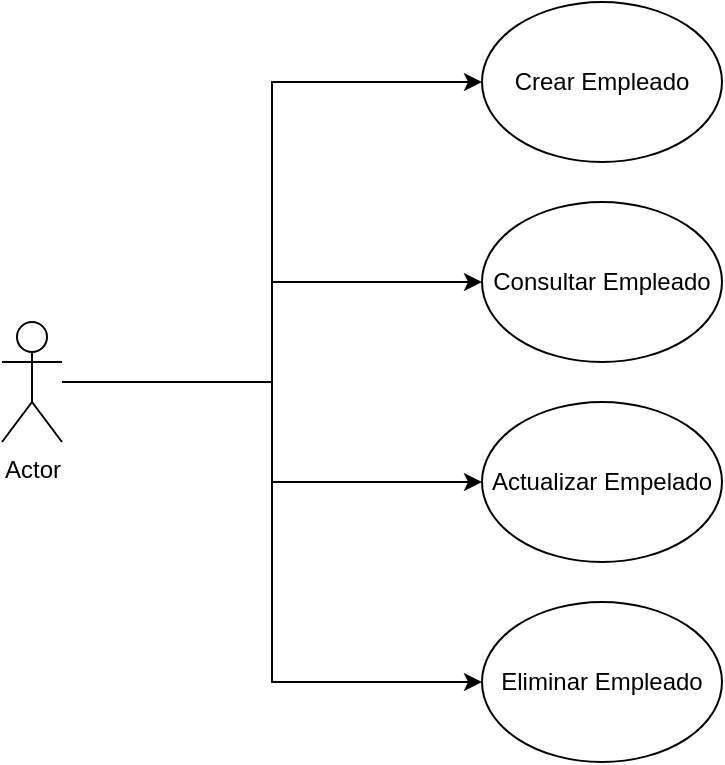 <mxfile version="24.7.8" pages="6">
  <diagram name="Diagrama de Casos de Uso" id="l6K2_Cvj6dLKRLJivit4">
    <mxGraphModel dx="825" dy="527" grid="1" gridSize="10" guides="1" tooltips="1" connect="1" arrows="1" fold="1" page="1" pageScale="1" pageWidth="850" pageHeight="1100" math="0" shadow="0">
      <root>
        <mxCell id="0" />
        <mxCell id="1" parent="0" />
        <mxCell id="uFkqdge1s5fHSP3qxdOP-8" style="edgeStyle=orthogonalEdgeStyle;rounded=0;orthogonalLoop=1;jettySize=auto;html=1;" edge="1" parent="1" source="uFkqdge1s5fHSP3qxdOP-1" target="uFkqdge1s5fHSP3qxdOP-3">
          <mxGeometry relative="1" as="geometry" />
        </mxCell>
        <mxCell id="uFkqdge1s5fHSP3qxdOP-9" style="edgeStyle=orthogonalEdgeStyle;rounded=0;orthogonalLoop=1;jettySize=auto;html=1;entryX=0;entryY=0.5;entryDx=0;entryDy=0;" edge="1" parent="1" source="uFkqdge1s5fHSP3qxdOP-1" target="uFkqdge1s5fHSP3qxdOP-4">
          <mxGeometry relative="1" as="geometry" />
        </mxCell>
        <mxCell id="uFkqdge1s5fHSP3qxdOP-10" style="edgeStyle=orthogonalEdgeStyle;rounded=0;orthogonalLoop=1;jettySize=auto;html=1;entryX=0;entryY=0.5;entryDx=0;entryDy=0;" edge="1" parent="1" source="uFkqdge1s5fHSP3qxdOP-1" target="uFkqdge1s5fHSP3qxdOP-5">
          <mxGeometry relative="1" as="geometry" />
        </mxCell>
        <mxCell id="uFkqdge1s5fHSP3qxdOP-11" style="edgeStyle=orthogonalEdgeStyle;rounded=0;orthogonalLoop=1;jettySize=auto;html=1;entryX=0;entryY=0.5;entryDx=0;entryDy=0;" edge="1" parent="1" source="uFkqdge1s5fHSP3qxdOP-1" target="uFkqdge1s5fHSP3qxdOP-2">
          <mxGeometry relative="1" as="geometry" />
        </mxCell>
        <mxCell id="uFkqdge1s5fHSP3qxdOP-1" value="Actor" style="shape=umlActor;verticalLabelPosition=bottom;verticalAlign=top;html=1;outlineConnect=0;" vertex="1" parent="1">
          <mxGeometry x="210" y="320" width="30" height="60" as="geometry" />
        </mxCell>
        <mxCell id="uFkqdge1s5fHSP3qxdOP-2" value="Crear Empleado" style="ellipse;whiteSpace=wrap;html=1;" vertex="1" parent="1">
          <mxGeometry x="450" y="160" width="120" height="80" as="geometry" />
        </mxCell>
        <mxCell id="uFkqdge1s5fHSP3qxdOP-3" value="Consultar Empleado" style="ellipse;whiteSpace=wrap;html=1;" vertex="1" parent="1">
          <mxGeometry x="450" y="260" width="120" height="80" as="geometry" />
        </mxCell>
        <mxCell id="uFkqdge1s5fHSP3qxdOP-4" value="Actualizar Empelado" style="ellipse;whiteSpace=wrap;html=1;" vertex="1" parent="1">
          <mxGeometry x="450" y="360" width="120" height="80" as="geometry" />
        </mxCell>
        <mxCell id="uFkqdge1s5fHSP3qxdOP-5" value="Eliminar Empleado" style="ellipse;whiteSpace=wrap;html=1;" vertex="1" parent="1">
          <mxGeometry x="450" y="460" width="120" height="80" as="geometry" />
        </mxCell>
      </root>
    </mxGraphModel>
  </diagram>
  <diagram id="XVpWZzMbLb9lmTAaR5bi" name="Diagrama de Secuencia Get Query">
    <mxGraphModel dx="1238" dy="791" grid="1" gridSize="10" guides="1" tooltips="1" connect="1" arrows="1" fold="1" page="1" pageScale="1" pageWidth="850" pageHeight="1100" math="0" shadow="0">
      <root>
        <mxCell id="0" />
        <mxCell id="1" parent="0" />
        <mxCell id="jUwvyouOoQi546NdjQ4p-11" style="edgeStyle=elbowEdgeStyle;rounded=0;orthogonalLoop=1;jettySize=auto;html=1;elbow=vertical;curved=0;" parent="1" edge="1">
          <mxGeometry relative="1" as="geometry">
            <mxPoint x="299.5" y="230" as="sourcePoint" />
            <mxPoint x="459.5" y="230" as="targetPoint" />
          </mxGeometry>
        </mxCell>
        <mxCell id="c0EYbXlExEsQ9aOfK5cL-1" value="Get(Id)" style="edgeLabel;html=1;align=center;verticalAlign=middle;resizable=0;points=[];" parent="jUwvyouOoQi546NdjQ4p-11" vertex="1" connectable="0">
          <mxGeometry x="0.569" y="-3" relative="1" as="geometry">
            <mxPoint y="-3" as="offset" />
          </mxGeometry>
        </mxCell>
        <mxCell id="jUwvyouOoQi546NdjQ4p-1" value="EmpleadoController" style="shape=umlLifeline;perimeter=lifelinePerimeter;whiteSpace=wrap;html=1;container=1;dropTarget=0;collapsible=0;recursiveResize=0;outlineConnect=0;portConstraint=eastwest;newEdgeStyle={&quot;edgeStyle&quot;:&quot;elbowEdgeStyle&quot;,&quot;elbow&quot;:&quot;vertical&quot;,&quot;curved&quot;:0,&quot;rounded&quot;:0};" parent="1" vertex="1">
          <mxGeometry x="240" y="120" width="120" height="480" as="geometry" />
        </mxCell>
        <mxCell id="c0EYbXlExEsQ9aOfK5cL-2" style="edgeStyle=elbowEdgeStyle;rounded=0;orthogonalLoop=1;jettySize=auto;html=1;elbow=vertical;curved=0;" parent="1" target="jUwvyouOoQi546NdjQ4p-4" edge="1">
          <mxGeometry relative="1" as="geometry">
            <mxPoint x="459.5" y="250" as="sourcePoint" />
            <mxPoint x="609.5" y="250" as="targetPoint" />
            <Array as="points">
              <mxPoint x="550" y="250" />
            </Array>
          </mxGeometry>
        </mxCell>
        <mxCell id="c0EYbXlExEsQ9aOfK5cL-3" value="Dispatch(GetEmpleadoQuery,cancellation)" style="edgeLabel;html=1;align=center;verticalAlign=middle;resizable=0;points=[];" parent="c0EYbXlExEsQ9aOfK5cL-2" vertex="1" connectable="0">
          <mxGeometry x="-0.047" y="2" relative="1" as="geometry">
            <mxPoint x="22" y="2" as="offset" />
          </mxGeometry>
        </mxCell>
        <mxCell id="c0EYbXlExEsQ9aOfK5cL-12" style="edgeStyle=elbowEdgeStyle;rounded=0;orthogonalLoop=1;jettySize=auto;html=1;elbow=horizontal;curved=0;dashed=1;" parent="1" source="jUwvyouOoQi546NdjQ4p-2" target="jUwvyouOoQi546NdjQ4p-1" edge="1">
          <mxGeometry relative="1" as="geometry">
            <Array as="points">
              <mxPoint x="400" y="540" />
            </Array>
          </mxGeometry>
        </mxCell>
        <mxCell id="c0EYbXlExEsQ9aOfK5cL-13" value="&lt;span style=&quot;color: rgba(0, 0, 0, 0); font-family: monospace; font-size: 0px; text-align: start; background-color: rgb(251, 251, 251);&quot;&gt;%3CmxGraphModel%3E%3Croot%3E%3CmxCell%20id%3D%220%22%2F%3E%3CmxCell%20id%3D%221%22%20parent%3D%220%22%2F%3E%3CmxCell%20id%3D%222%22%20style%3D%22edgeStyle%3DelbowEdgeStyle%3Brounded%3D0%3BorthogonalLoop%3D1%3BjettySize%3Dauto%3Bhtml%3D1%3Belbow%3Dhorizontal%3Bcurved%3D0%3Bdashed%3D1%3B%22%20edge%3D%221%22%20parent%3D%221%22%3E%3CmxGeometry%20relative%3D%221%22%20as%3D%22geometry%22%3E%3CmxPoint%20x%3D%22730%22%20y%3D%22350%22%20as%3D%22sourcePoint%22%2F%3E%3CmxPoint%20x%3D%22460%22%20y%3D%22350%22%20as%3D%22targetPoint%22%2F%3E%3CArray%20as%3D%22points%22%3E%3CmxPoint%20x%3D%22580%22%20y%3D%22350%22%2F%3E%3C%2FArray%3E%3C%2FmxGeometry%3E%3C%2FmxCell%3E%3CmxCell%20id%3D%223%22%20value%3D%22InternalResponse%26amp%3Blt%3BEmpleado%26amp%3Bgt%3B%22%20style%3D%22edgeLabel%3Bhtml%3D1%3Balign%3Dcenter%3BverticalAlign%3Dmiddle%3Bresizable%3D0%3Bpoints%3D%5B%5D%3B%22%20vertex%3D%221%22%20connectable%3D%220%22%20parent%3D%222%22%3E%3CmxGeometry%20x%3D%22-0.056%22%20y%3D%22-4%22%20relative%3D%221%22%20as%3D%22geometry%22%3E%3CmxPoint%20as%3D%22offset%22%2F%3E%3C%2FmxGeometry%3E%3C%2FmxCell%3E%3C%2Froot%3E%3C%2FmxGraphModel%3E&lt;/span&gt;" style="edgeLabel;html=1;align=center;verticalAlign=middle;resizable=0;points=[];" parent="c0EYbXlExEsQ9aOfK5cL-12" vertex="1" connectable="0">
          <mxGeometry x="0.106" y="-1" relative="1" as="geometry">
            <mxPoint x="1" as="offset" />
          </mxGeometry>
        </mxCell>
        <mxCell id="c0EYbXlExEsQ9aOfK5cL-14" value="&lt;span style=&quot;color: rgba(0, 0, 0, 0); font-family: monospace; font-size: 0px; text-align: start; background-color: rgb(251, 251, 251);&quot;&gt;%3CmxGraphModel%3E%3Croot%3E%3CmxCell%20id%3D%220%22%2F%3E%3CmxCell%20id%3D%221%22%20parent%3D%220%22%2F%3E%3CmxCell%20id%3D%222%22%20value%3D%22InternalResponse%26amp%3Blt%3BEmpleado%26amp%3Bgt%3B%22%20style%3D%22edgeLabel%3Bhtml%3D1%3Balign%3Dcenter%3BverticalAlign%3Dmiddle%3Bresizable%3D0%3Bpoints%3D%5B%5D%3B%22%20vertex%3D%221%22%20connectable%3D%220%22%20parent%3D%221%22%3E%3CmxGeometry%20x%3D%22602.5%22%20y%3D%22346%22%20as%3D%22geometry%22%2F%3E%3C%2FmxCell%3E%3C%2Froot%3E%3C%2FmxGraphModel%3E&lt;/span&gt;" style="edgeLabel;html=1;align=center;verticalAlign=middle;resizable=0;points=[];" parent="c0EYbXlExEsQ9aOfK5cL-12" vertex="1" connectable="0">
          <mxGeometry x="0.281" y="2" relative="1" as="geometry">
            <mxPoint x="1" as="offset" />
          </mxGeometry>
        </mxCell>
        <mxCell id="c0EYbXlExEsQ9aOfK5cL-15" value="&lt;span style=&quot;color: rgba(0, 0, 0, 0); font-family: monospace; font-size: 0px; text-align: start; background-color: rgb(251, 251, 251);&quot;&gt;%3CmxGraphModel%3E%3Croot%3E%3CmxCell%20id%3D%220%22%2F%3E%3CmxCell%20id%3D%221%22%20parent%3D%220%22%2F%3E%3CmxCell%20id%3D%222%22%20value%3D%22InternalResponse%26amp%3Blt%3BEmpleado%26amp%3Bgt%3B%22%20style%3D%22edgeLabel%3Bhtml%3D1%3Balign%3Dcenter%3BverticalAlign%3Dmiddle%3Bresizable%3D0%3Bpoints%3D%5B%5D%3B%22%20vertex%3D%221%22%20connectable%3D%220%22%20parent%3D%221%22%3E%3CmxGeometry%20x%3D%22602.5%22%20y%3D%22346%22%20as%3D%22geometry%22%2F%3E%3C%2FmxCell%3E%3C%2Froot%3E%3C%2FmxGraphModel%3E&lt;/span&gt;" style="edgeLabel;html=1;align=center;verticalAlign=middle;resizable=0;points=[];" parent="c0EYbXlExEsQ9aOfK5cL-12" vertex="1" connectable="0">
          <mxGeometry x="0.131" y="5" relative="1" as="geometry">
            <mxPoint x="1" as="offset" />
          </mxGeometry>
        </mxCell>
        <mxCell id="c0EYbXlExEsQ9aOfK5cL-16" value="InternalResponse&amp;lt;Empleado&amp;gt;" style="edgeLabel;html=1;align=center;verticalAlign=middle;resizable=0;points=[];" parent="c0EYbXlExEsQ9aOfK5cL-12" vertex="1" connectable="0">
          <mxGeometry x="-0.106" y="-3" relative="1" as="geometry">
            <mxPoint x="1" as="offset" />
          </mxGeometry>
        </mxCell>
        <mxCell id="jUwvyouOoQi546NdjQ4p-2" value="EmpleadoService" style="shape=umlLifeline;perimeter=lifelinePerimeter;whiteSpace=wrap;html=1;container=1;dropTarget=0;collapsible=0;recursiveResize=0;outlineConnect=0;portConstraint=eastwest;newEdgeStyle={&quot;edgeStyle&quot;:&quot;elbowEdgeStyle&quot;,&quot;elbow&quot;:&quot;vertical&quot;,&quot;curved&quot;:0,&quot;rounded&quot;:0};" parent="1" vertex="1">
          <mxGeometry x="410" y="120" width="100" height="480" as="geometry" />
        </mxCell>
        <mxCell id="jUwvyouOoQi546NdjQ4p-9" style="edgeStyle=elbowEdgeStyle;rounded=0;orthogonalLoop=1;jettySize=auto;html=1;elbow=horizontal;curved=0;" parent="1" source="jUwvyouOoQi546NdjQ4p-3" target="jUwvyouOoQi546NdjQ4p-1" edge="1">
          <mxGeometry relative="1" as="geometry">
            <Array as="points">
              <mxPoint x="230" y="210" />
            </Array>
          </mxGeometry>
        </mxCell>
        <mxCell id="jUwvyouOoQi546NdjQ4p-10" value="Get(id)" style="edgeLabel;html=1;align=center;verticalAlign=middle;resizable=0;points=[];" parent="jUwvyouOoQi546NdjQ4p-9" vertex="1" connectable="0">
          <mxGeometry x="0.421" y="-5" relative="1" as="geometry">
            <mxPoint x="1" y="-5" as="offset" />
          </mxGeometry>
        </mxCell>
        <mxCell id="jUwvyouOoQi546NdjQ4p-3" value="Usuario" style="shape=umlLifeline;perimeter=lifelinePerimeter;whiteSpace=wrap;html=1;container=1;dropTarget=0;collapsible=0;recursiveResize=0;outlineConnect=0;portConstraint=eastwest;newEdgeStyle={&quot;edgeStyle&quot;:&quot;elbowEdgeStyle&quot;,&quot;elbow&quot;:&quot;vertical&quot;,&quot;curved&quot;:0,&quot;rounded&quot;:0};" parent="1" vertex="1">
          <mxGeometry x="110" y="120" width="100" height="490" as="geometry" />
        </mxCell>
        <mxCell id="c0EYbXlExEsQ9aOfK5cL-6" style="edgeStyle=elbowEdgeStyle;rounded=0;orthogonalLoop=1;jettySize=auto;html=1;elbow=vertical;curved=0;" parent="1" source="jUwvyouOoQi546NdjQ4p-4" target="jUwvyouOoQi546NdjQ4p-5" edge="1">
          <mxGeometry relative="1" as="geometry">
            <Array as="points">
              <mxPoint x="820" y="290" />
            </Array>
          </mxGeometry>
        </mxCell>
        <mxCell id="c0EYbXlExEsQ9aOfK5cL-7" value="Handle(GetEmpleadoQuery)" style="edgeLabel;html=1;align=center;verticalAlign=middle;resizable=0;points=[];" parent="c0EYbXlExEsQ9aOfK5cL-6" vertex="1" connectable="0">
          <mxGeometry x="0.377" y="3" relative="1" as="geometry">
            <mxPoint x="-16" as="offset" />
          </mxGeometry>
        </mxCell>
        <mxCell id="c0EYbXlExEsQ9aOfK5cL-10" style="edgeStyle=elbowEdgeStyle;rounded=0;orthogonalLoop=1;jettySize=auto;html=1;elbow=horizontal;curved=0;dashed=1;" parent="1" source="jUwvyouOoQi546NdjQ4p-4" target="jUwvyouOoQi546NdjQ4p-2" edge="1">
          <mxGeometry relative="1" as="geometry">
            <Array as="points">
              <mxPoint x="600" y="510" />
            </Array>
          </mxGeometry>
        </mxCell>
        <mxCell id="c0EYbXlExEsQ9aOfK5cL-11" value="InternalResponse&amp;lt;Empleado&amp;gt;" style="edgeLabel;html=1;align=center;verticalAlign=middle;resizable=0;points=[];" parent="c0EYbXlExEsQ9aOfK5cL-10" vertex="1" connectable="0">
          <mxGeometry x="-0.056" y="-4" relative="1" as="geometry">
            <mxPoint as="offset" />
          </mxGeometry>
        </mxCell>
        <mxCell id="jUwvyouOoQi546NdjQ4p-4" value="QueryDispatcher" style="shape=umlLifeline;perimeter=lifelinePerimeter;whiteSpace=wrap;html=1;container=1;dropTarget=0;collapsible=0;recursiveResize=0;outlineConnect=0;portConstraint=eastwest;newEdgeStyle={&quot;edgeStyle&quot;:&quot;elbowEdgeStyle&quot;,&quot;elbow&quot;:&quot;vertical&quot;,&quot;curved&quot;:0,&quot;rounded&quot;:0};" parent="1" vertex="1">
          <mxGeometry x="680" y="120" width="100" height="490" as="geometry" />
        </mxCell>
        <mxCell id="c0EYbXlExEsQ9aOfK5cL-8" style="edgeStyle=elbowEdgeStyle;rounded=0;orthogonalLoop=1;jettySize=auto;html=1;elbow=vertical;curved=0;dashed=1;" parent="1" edge="1">
          <mxGeometry relative="1" as="geometry">
            <Array as="points">
              <mxPoint x="810" y="490" />
            </Array>
            <mxPoint x="954.5" y="490" as="sourcePoint" />
            <mxPoint x="729.5" y="490" as="targetPoint" />
          </mxGeometry>
        </mxCell>
        <mxCell id="c0EYbXlExEsQ9aOfK5cL-9" value="InternalResponse&amp;lt;Empleado&amp;gt;" style="edgeLabel;html=1;align=center;verticalAlign=middle;resizable=0;points=[];" parent="c0EYbXlExEsQ9aOfK5cL-8" vertex="1" connectable="0">
          <mxGeometry x="-0.222" y="1" relative="1" as="geometry">
            <mxPoint x="1" as="offset" />
          </mxGeometry>
        </mxCell>
        <mxCell id="jUwvyouOoQi546NdjQ4p-5" value="EmpleadoQueryHandler" style="shape=umlLifeline;perimeter=lifelinePerimeter;whiteSpace=wrap;html=1;container=1;dropTarget=0;collapsible=0;recursiveResize=0;outlineConnect=0;portConstraint=eastwest;newEdgeStyle={&quot;edgeStyle&quot;:&quot;elbowEdgeStyle&quot;,&quot;elbow&quot;:&quot;vertical&quot;,&quot;curved&quot;:0,&quot;rounded&quot;:0};" parent="1" vertex="1">
          <mxGeometry x="880" y="120" width="150" height="490" as="geometry" />
        </mxCell>
        <mxCell id="c0EYbXlExEsQ9aOfK5cL-19" style="edgeStyle=elbowEdgeStyle;rounded=0;orthogonalLoop=1;jettySize=auto;html=1;elbow=vertical;curved=0;dashed=1;" parent="1" edge="1">
          <mxGeometry relative="1" as="geometry">
            <mxPoint x="955" y="340" as="sourcePoint" />
            <mxPoint x="730" y="340" as="targetPoint" />
            <Array as="points">
              <mxPoint x="810" y="340" />
            </Array>
          </mxGeometry>
        </mxCell>
        <mxCell id="c0EYbXlExEsQ9aOfK5cL-20" value="InternalResponse&amp;lt;object&amp;gt;" style="edgeLabel;html=1;align=center;verticalAlign=middle;resizable=0;points=[];" parent="c0EYbXlExEsQ9aOfK5cL-19" vertex="1" connectable="0">
          <mxGeometry x="-0.222" y="1" relative="1" as="geometry">
            <mxPoint x="1" as="offset" />
          </mxGeometry>
        </mxCell>
        <mxCell id="c0EYbXlExEsQ9aOfK5cL-23" style="edgeStyle=elbowEdgeStyle;rounded=0;orthogonalLoop=1;jettySize=auto;html=1;elbow=horizontal;curved=0;dashed=1;" parent="1" edge="1">
          <mxGeometry relative="1" as="geometry">
            <mxPoint x="730" y="370" as="sourcePoint" />
            <mxPoint x="460" y="370" as="targetPoint" />
            <Array as="points">
              <mxPoint x="600" y="370" />
            </Array>
          </mxGeometry>
        </mxCell>
        <mxCell id="c0EYbXlExEsQ9aOfK5cL-24" value="InternalResponse&amp;lt;object&amp;gt;" style="edgeLabel;html=1;align=center;verticalAlign=middle;resizable=0;points=[];" parent="c0EYbXlExEsQ9aOfK5cL-23" vertex="1" connectable="0">
          <mxGeometry x="-0.056" y="-4" relative="1" as="geometry">
            <mxPoint as="offset" />
          </mxGeometry>
        </mxCell>
        <mxCell id="c0EYbXlExEsQ9aOfK5cL-27" style="edgeStyle=elbowEdgeStyle;rounded=0;orthogonalLoop=1;jettySize=auto;html=1;elbow=horizontal;curved=0;dashed=1;" parent="1" edge="1">
          <mxGeometry relative="1" as="geometry">
            <mxPoint x="460" y="410" as="sourcePoint" />
            <mxPoint x="300" y="410" as="targetPoint" />
            <Array as="points">
              <mxPoint x="400" y="410" />
            </Array>
          </mxGeometry>
        </mxCell>
        <mxCell id="c0EYbXlExEsQ9aOfK5cL-28" value="&lt;span style=&quot;color: rgba(0, 0, 0, 0); font-family: monospace; font-size: 0px; text-align: start; background-color: rgb(251, 251, 251);&quot;&gt;%3CmxGraphModel%3E%3Croot%3E%3CmxCell%20id%3D%220%22%2F%3E%3CmxCell%20id%3D%221%22%20parent%3D%220%22%2F%3E%3CmxCell%20id%3D%222%22%20style%3D%22edgeStyle%3DelbowEdgeStyle%3Brounded%3D0%3BorthogonalLoop%3D1%3BjettySize%3Dauto%3Bhtml%3D1%3Belbow%3Dhorizontal%3Bcurved%3D0%3Bdashed%3D1%3B%22%20edge%3D%221%22%20parent%3D%221%22%3E%3CmxGeometry%20relative%3D%221%22%20as%3D%22geometry%22%3E%3CmxPoint%20x%3D%22730%22%20y%3D%22350%22%20as%3D%22sourcePoint%22%2F%3E%3CmxPoint%20x%3D%22460%22%20y%3D%22350%22%20as%3D%22targetPoint%22%2F%3E%3CArray%20as%3D%22points%22%3E%3CmxPoint%20x%3D%22580%22%20y%3D%22350%22%2F%3E%3C%2FArray%3E%3C%2FmxGeometry%3E%3C%2FmxCell%3E%3CmxCell%20id%3D%223%22%20value%3D%22InternalResponse%26amp%3Blt%3BEmpleado%26amp%3Bgt%3B%22%20style%3D%22edgeLabel%3Bhtml%3D1%3Balign%3Dcenter%3BverticalAlign%3Dmiddle%3Bresizable%3D0%3Bpoints%3D%5B%5D%3B%22%20vertex%3D%221%22%20connectable%3D%220%22%20parent%3D%222%22%3E%3CmxGeometry%20x%3D%22-0.056%22%20y%3D%22-4%22%20relative%3D%221%22%20as%3D%22geometry%22%3E%3CmxPoint%20as%3D%22offset%22%2F%3E%3C%2FmxGeometry%3E%3C%2FmxCell%3E%3C%2Froot%3E%3C%2FmxGraphModel%3E&lt;/span&gt;" style="edgeLabel;html=1;align=center;verticalAlign=middle;resizable=0;points=[];" parent="c0EYbXlExEsQ9aOfK5cL-27" vertex="1" connectable="0">
          <mxGeometry x="0.106" y="-1" relative="1" as="geometry">
            <mxPoint x="1" as="offset" />
          </mxGeometry>
        </mxCell>
        <mxCell id="c0EYbXlExEsQ9aOfK5cL-29" value="&lt;span style=&quot;color: rgba(0, 0, 0, 0); font-family: monospace; font-size: 0px; text-align: start; background-color: rgb(251, 251, 251);&quot;&gt;%3CmxGraphModel%3E%3Croot%3E%3CmxCell%20id%3D%220%22%2F%3E%3CmxCell%20id%3D%221%22%20parent%3D%220%22%2F%3E%3CmxCell%20id%3D%222%22%20value%3D%22InternalResponse%26amp%3Blt%3BEmpleado%26amp%3Bgt%3B%22%20style%3D%22edgeLabel%3Bhtml%3D1%3Balign%3Dcenter%3BverticalAlign%3Dmiddle%3Bresizable%3D0%3Bpoints%3D%5B%5D%3B%22%20vertex%3D%221%22%20connectable%3D%220%22%20parent%3D%221%22%3E%3CmxGeometry%20x%3D%22602.5%22%20y%3D%22346%22%20as%3D%22geometry%22%2F%3E%3C%2FmxCell%3E%3C%2Froot%3E%3C%2FmxGraphModel%3E&lt;/span&gt;" style="edgeLabel;html=1;align=center;verticalAlign=middle;resizable=0;points=[];" parent="c0EYbXlExEsQ9aOfK5cL-27" vertex="1" connectable="0">
          <mxGeometry x="0.281" y="2" relative="1" as="geometry">
            <mxPoint x="1" as="offset" />
          </mxGeometry>
        </mxCell>
        <mxCell id="c0EYbXlExEsQ9aOfK5cL-30" value="&lt;span style=&quot;color: rgba(0, 0, 0, 0); font-family: monospace; font-size: 0px; text-align: start; background-color: rgb(251, 251, 251);&quot;&gt;%3CmxGraphModel%3E%3Croot%3E%3CmxCell%20id%3D%220%22%2F%3E%3CmxCell%20id%3D%221%22%20parent%3D%220%22%2F%3E%3CmxCell%20id%3D%222%22%20value%3D%22InternalResponse%26amp%3Blt%3BEmpleado%26amp%3Bgt%3B%22%20style%3D%22edgeLabel%3Bhtml%3D1%3Balign%3Dcenter%3BverticalAlign%3Dmiddle%3Bresizable%3D0%3Bpoints%3D%5B%5D%3B%22%20vertex%3D%221%22%20connectable%3D%220%22%20parent%3D%221%22%3E%3CmxGeometry%20x%3D%22602.5%22%20y%3D%22346%22%20as%3D%22geometry%22%2F%3E%3C%2FmxCell%3E%3C%2Froot%3E%3C%2FmxGraphModel%3E&lt;/span&gt;" style="edgeLabel;html=1;align=center;verticalAlign=middle;resizable=0;points=[];" parent="c0EYbXlExEsQ9aOfK5cL-27" vertex="1" connectable="0">
          <mxGeometry x="0.131" y="5" relative="1" as="geometry">
            <mxPoint x="1" as="offset" />
          </mxGeometry>
        </mxCell>
        <mxCell id="c0EYbXlExEsQ9aOfK5cL-31" value="InternalResponse&amp;lt;object&amp;gt;" style="edgeLabel;html=1;align=center;verticalAlign=middle;resizable=0;points=[];" parent="c0EYbXlExEsQ9aOfK5cL-27" vertex="1" connectable="0">
          <mxGeometry x="-0.106" y="-3" relative="1" as="geometry">
            <mxPoint x="1" as="offset" />
          </mxGeometry>
        </mxCell>
        <mxCell id="c0EYbXlExEsQ9aOfK5cL-32" style="edgeStyle=elbowEdgeStyle;rounded=0;orthogonalLoop=1;jettySize=auto;html=1;elbow=vertical;curved=0;dashed=1;" parent="1" edge="1">
          <mxGeometry relative="1" as="geometry">
            <mxPoint x="300" y="570" as="sourcePoint" />
            <mxPoint x="160" y="570" as="targetPoint" />
            <Array as="points">
              <mxPoint x="230" y="570" />
              <mxPoint x="230" y="410" />
            </Array>
          </mxGeometry>
        </mxCell>
        <mxCell id="c0EYbXlExEsQ9aOfK5cL-33" value="Json(Empleado)" style="edgeLabel;html=1;align=center;verticalAlign=middle;resizable=0;points=[];" parent="c0EYbXlExEsQ9aOfK5cL-32" vertex="1" connectable="0">
          <mxGeometry x="-0.293" y="3" relative="1" as="geometry">
            <mxPoint x="-10" as="offset" />
          </mxGeometry>
        </mxCell>
        <mxCell id="c0EYbXlExEsQ9aOfK5cL-34" style="edgeStyle=elbowEdgeStyle;rounded=0;orthogonalLoop=1;jettySize=auto;html=1;elbow=horizontal;curved=0;dashed=1;" parent="1" edge="1">
          <mxGeometry relative="1" as="geometry">
            <mxPoint x="300" y="440" as="sourcePoint" />
            <mxPoint x="160" y="440" as="targetPoint" />
            <Array as="points">
              <mxPoint x="230" y="440" />
              <mxPoint x="230" y="280" />
            </Array>
          </mxGeometry>
        </mxCell>
        <mxCell id="c0EYbXlExEsQ9aOfK5cL-35" value="NotFound(mensaje)" style="edgeLabel;html=1;align=center;verticalAlign=middle;resizable=0;points=[];" parent="c0EYbXlExEsQ9aOfK5cL-34" vertex="1" connectable="0">
          <mxGeometry x="-0.293" y="3" relative="1" as="geometry">
            <mxPoint x="-10" as="offset" />
          </mxGeometry>
        </mxCell>
        <mxCell id="c0EYbXlExEsQ9aOfK5cL-36" value="alt" style="shape=umlFrame;whiteSpace=wrap;html=1;pointerEvents=0;" parent="1" vertex="1">
          <mxGeometry x="125" y="300" width="885" height="170" as="geometry" />
        </mxCell>
      </root>
    </mxGraphModel>
  </diagram>
  <diagram name="Diagrama de Secuencia Insert Command" id="Ut8uh9jmAyAS4R4OVRq8">
    <mxGraphModel dx="1238" dy="791" grid="1" gridSize="10" guides="1" tooltips="1" connect="1" arrows="1" fold="1" page="1" pageScale="1" pageWidth="850" pageHeight="1100" math="0" shadow="0">
      <root>
        <mxCell id="y7JvVpvDKAJTJ_hnMKts-0" />
        <mxCell id="y7JvVpvDKAJTJ_hnMKts-1" parent="y7JvVpvDKAJTJ_hnMKts-0" />
        <mxCell id="y7JvVpvDKAJTJ_hnMKts-2" style="edgeStyle=elbowEdgeStyle;rounded=0;orthogonalLoop=1;jettySize=auto;html=1;elbow=vertical;curved=0;" edge="1" parent="y7JvVpvDKAJTJ_hnMKts-1">
          <mxGeometry relative="1" as="geometry">
            <mxPoint x="299.5" y="230" as="sourcePoint" />
            <mxPoint x="459.5" y="230" as="targetPoint" />
          </mxGeometry>
        </mxCell>
        <mxCell id="y7JvVpvDKAJTJ_hnMKts-3" value="Insert(Empleado)" style="edgeLabel;html=1;align=center;verticalAlign=middle;resizable=0;points=[];" vertex="1" connectable="0" parent="y7JvVpvDKAJTJ_hnMKts-2">
          <mxGeometry x="0.569" y="-3" relative="1" as="geometry">
            <mxPoint y="-3" as="offset" />
          </mxGeometry>
        </mxCell>
        <mxCell id="y7JvVpvDKAJTJ_hnMKts-4" value="EmpleadoController" style="shape=umlLifeline;perimeter=lifelinePerimeter;whiteSpace=wrap;html=1;container=1;dropTarget=0;collapsible=0;recursiveResize=0;outlineConnect=0;portConstraint=eastwest;newEdgeStyle={&quot;edgeStyle&quot;:&quot;elbowEdgeStyle&quot;,&quot;elbow&quot;:&quot;vertical&quot;,&quot;curved&quot;:0,&quot;rounded&quot;:0};" vertex="1" parent="y7JvVpvDKAJTJ_hnMKts-1">
          <mxGeometry x="240" y="120" width="120" height="480" as="geometry" />
        </mxCell>
        <mxCell id="y7JvVpvDKAJTJ_hnMKts-5" style="edgeStyle=elbowEdgeStyle;rounded=0;orthogonalLoop=1;jettySize=auto;html=1;elbow=vertical;curved=0;" edge="1" parent="y7JvVpvDKAJTJ_hnMKts-1" target="y7JvVpvDKAJTJ_hnMKts-20">
          <mxGeometry relative="1" as="geometry">
            <mxPoint x="459.5" y="250" as="sourcePoint" />
            <mxPoint x="609.5" y="250" as="targetPoint" />
            <Array as="points">
              <mxPoint x="550" y="250" />
            </Array>
          </mxGeometry>
        </mxCell>
        <mxCell id="y7JvVpvDKAJTJ_hnMKts-6" value="Dispatch(InsertEmpleadoCommand)" style="edgeLabel;html=1;align=center;verticalAlign=middle;resizable=0;points=[];" vertex="1" connectable="0" parent="y7JvVpvDKAJTJ_hnMKts-5">
          <mxGeometry x="-0.047" y="2" relative="1" as="geometry">
            <mxPoint x="22" y="2" as="offset" />
          </mxGeometry>
        </mxCell>
        <mxCell id="y7JvVpvDKAJTJ_hnMKts-7" style="edgeStyle=elbowEdgeStyle;rounded=0;orthogonalLoop=1;jettySize=auto;html=1;elbow=horizontal;curved=0;dashed=1;" edge="1" parent="y7JvVpvDKAJTJ_hnMKts-1" source="y7JvVpvDKAJTJ_hnMKts-12" target="y7JvVpvDKAJTJ_hnMKts-4">
          <mxGeometry relative="1" as="geometry">
            <Array as="points">
              <mxPoint x="400" y="540" />
            </Array>
          </mxGeometry>
        </mxCell>
        <mxCell id="y7JvVpvDKAJTJ_hnMKts-8" value="&lt;span style=&quot;color: rgba(0, 0, 0, 0); font-family: monospace; font-size: 0px; text-align: start; background-color: rgb(251, 251, 251);&quot;&gt;%3CmxGraphModel%3E%3Croot%3E%3CmxCell%20id%3D%220%22%2F%3E%3CmxCell%20id%3D%221%22%20parent%3D%220%22%2F%3E%3CmxCell%20id%3D%222%22%20style%3D%22edgeStyle%3DelbowEdgeStyle%3Brounded%3D0%3BorthogonalLoop%3D1%3BjettySize%3Dauto%3Bhtml%3D1%3Belbow%3Dhorizontal%3Bcurved%3D0%3Bdashed%3D1%3B%22%20edge%3D%221%22%20parent%3D%221%22%3E%3CmxGeometry%20relative%3D%221%22%20as%3D%22geometry%22%3E%3CmxPoint%20x%3D%22730%22%20y%3D%22350%22%20as%3D%22sourcePoint%22%2F%3E%3CmxPoint%20x%3D%22460%22%20y%3D%22350%22%20as%3D%22targetPoint%22%2F%3E%3CArray%20as%3D%22points%22%3E%3CmxPoint%20x%3D%22580%22%20y%3D%22350%22%2F%3E%3C%2FArray%3E%3C%2FmxGeometry%3E%3C%2FmxCell%3E%3CmxCell%20id%3D%223%22%20value%3D%22InternalResponse%26amp%3Blt%3BEmpleado%26amp%3Bgt%3B%22%20style%3D%22edgeLabel%3Bhtml%3D1%3Balign%3Dcenter%3BverticalAlign%3Dmiddle%3Bresizable%3D0%3Bpoints%3D%5B%5D%3B%22%20vertex%3D%221%22%20connectable%3D%220%22%20parent%3D%222%22%3E%3CmxGeometry%20x%3D%22-0.056%22%20y%3D%22-4%22%20relative%3D%221%22%20as%3D%22geometry%22%3E%3CmxPoint%20as%3D%22offset%22%2F%3E%3C%2FmxGeometry%3E%3C%2FmxCell%3E%3C%2Froot%3E%3C%2FmxGraphModel%3E&lt;/span&gt;" style="edgeLabel;html=1;align=center;verticalAlign=middle;resizable=0;points=[];" vertex="1" connectable="0" parent="y7JvVpvDKAJTJ_hnMKts-7">
          <mxGeometry x="0.106" y="-1" relative="1" as="geometry">
            <mxPoint x="1" as="offset" />
          </mxGeometry>
        </mxCell>
        <mxCell id="y7JvVpvDKAJTJ_hnMKts-9" value="&lt;span style=&quot;color: rgba(0, 0, 0, 0); font-family: monospace; font-size: 0px; text-align: start; background-color: rgb(251, 251, 251);&quot;&gt;%3CmxGraphModel%3E%3Croot%3E%3CmxCell%20id%3D%220%22%2F%3E%3CmxCell%20id%3D%221%22%20parent%3D%220%22%2F%3E%3CmxCell%20id%3D%222%22%20value%3D%22InternalResponse%26amp%3Blt%3BEmpleado%26amp%3Bgt%3B%22%20style%3D%22edgeLabel%3Bhtml%3D1%3Balign%3Dcenter%3BverticalAlign%3Dmiddle%3Bresizable%3D0%3Bpoints%3D%5B%5D%3B%22%20vertex%3D%221%22%20connectable%3D%220%22%20parent%3D%221%22%3E%3CmxGeometry%20x%3D%22602.5%22%20y%3D%22346%22%20as%3D%22geometry%22%2F%3E%3C%2FmxCell%3E%3C%2Froot%3E%3C%2FmxGraphModel%3E&lt;/span&gt;" style="edgeLabel;html=1;align=center;verticalAlign=middle;resizable=0;points=[];" vertex="1" connectable="0" parent="y7JvVpvDKAJTJ_hnMKts-7">
          <mxGeometry x="0.281" y="2" relative="1" as="geometry">
            <mxPoint x="1" as="offset" />
          </mxGeometry>
        </mxCell>
        <mxCell id="y7JvVpvDKAJTJ_hnMKts-10" value="&lt;span style=&quot;color: rgba(0, 0, 0, 0); font-family: monospace; font-size: 0px; text-align: start; background-color: rgb(251, 251, 251);&quot;&gt;%3CmxGraphModel%3E%3Croot%3E%3CmxCell%20id%3D%220%22%2F%3E%3CmxCell%20id%3D%221%22%20parent%3D%220%22%2F%3E%3CmxCell%20id%3D%222%22%20value%3D%22InternalResponse%26amp%3Blt%3BEmpleado%26amp%3Bgt%3B%22%20style%3D%22edgeLabel%3Bhtml%3D1%3Balign%3Dcenter%3BverticalAlign%3Dmiddle%3Bresizable%3D0%3Bpoints%3D%5B%5D%3B%22%20vertex%3D%221%22%20connectable%3D%220%22%20parent%3D%221%22%3E%3CmxGeometry%20x%3D%22602.5%22%20y%3D%22346%22%20as%3D%22geometry%22%2F%3E%3C%2FmxCell%3E%3C%2Froot%3E%3C%2FmxGraphModel%3E&lt;/span&gt;" style="edgeLabel;html=1;align=center;verticalAlign=middle;resizable=0;points=[];" vertex="1" connectable="0" parent="y7JvVpvDKAJTJ_hnMKts-7">
          <mxGeometry x="0.131" y="5" relative="1" as="geometry">
            <mxPoint x="1" as="offset" />
          </mxGeometry>
        </mxCell>
        <mxCell id="y7JvVpvDKAJTJ_hnMKts-11" value="InternalResponse&amp;lt;Empleado&amp;gt;" style="edgeLabel;html=1;align=center;verticalAlign=middle;resizable=0;points=[];" vertex="1" connectable="0" parent="y7JvVpvDKAJTJ_hnMKts-7">
          <mxGeometry x="-0.106" y="-3" relative="1" as="geometry">
            <mxPoint x="1" as="offset" />
          </mxGeometry>
        </mxCell>
        <mxCell id="y7JvVpvDKAJTJ_hnMKts-12" value="EmpleadoService" style="shape=umlLifeline;perimeter=lifelinePerimeter;whiteSpace=wrap;html=1;container=1;dropTarget=0;collapsible=0;recursiveResize=0;outlineConnect=0;portConstraint=eastwest;newEdgeStyle={&quot;edgeStyle&quot;:&quot;elbowEdgeStyle&quot;,&quot;elbow&quot;:&quot;vertical&quot;,&quot;curved&quot;:0,&quot;rounded&quot;:0};" vertex="1" parent="y7JvVpvDKAJTJ_hnMKts-1">
          <mxGeometry x="410" y="120" width="100" height="480" as="geometry" />
        </mxCell>
        <mxCell id="y7JvVpvDKAJTJ_hnMKts-13" style="edgeStyle=elbowEdgeStyle;rounded=0;orthogonalLoop=1;jettySize=auto;html=1;elbow=horizontal;curved=0;" edge="1" parent="y7JvVpvDKAJTJ_hnMKts-1" source="y7JvVpvDKAJTJ_hnMKts-15" target="y7JvVpvDKAJTJ_hnMKts-4">
          <mxGeometry relative="1" as="geometry">
            <Array as="points">
              <mxPoint x="230" y="210" />
            </Array>
          </mxGeometry>
        </mxCell>
        <mxCell id="y7JvVpvDKAJTJ_hnMKts-14" value="Insert(Empleado)" style="edgeLabel;html=1;align=center;verticalAlign=middle;resizable=0;points=[];" vertex="1" connectable="0" parent="y7JvVpvDKAJTJ_hnMKts-13">
          <mxGeometry x="0.421" y="-5" relative="1" as="geometry">
            <mxPoint x="1" y="-5" as="offset" />
          </mxGeometry>
        </mxCell>
        <mxCell id="y7JvVpvDKAJTJ_hnMKts-15" value="Usuario" style="shape=umlLifeline;perimeter=lifelinePerimeter;whiteSpace=wrap;html=1;container=1;dropTarget=0;collapsible=0;recursiveResize=0;outlineConnect=0;portConstraint=eastwest;newEdgeStyle={&quot;edgeStyle&quot;:&quot;elbowEdgeStyle&quot;,&quot;elbow&quot;:&quot;vertical&quot;,&quot;curved&quot;:0,&quot;rounded&quot;:0};" vertex="1" parent="y7JvVpvDKAJTJ_hnMKts-1">
          <mxGeometry x="110" y="120" width="100" height="490" as="geometry" />
        </mxCell>
        <mxCell id="y7JvVpvDKAJTJ_hnMKts-16" style="edgeStyle=elbowEdgeStyle;rounded=0;orthogonalLoop=1;jettySize=auto;html=1;elbow=vertical;curved=0;" edge="1" parent="y7JvVpvDKAJTJ_hnMKts-1" source="y7JvVpvDKAJTJ_hnMKts-20" target="y7JvVpvDKAJTJ_hnMKts-23">
          <mxGeometry relative="1" as="geometry">
            <Array as="points">
              <mxPoint x="820" y="290" />
            </Array>
          </mxGeometry>
        </mxCell>
        <mxCell id="y7JvVpvDKAJTJ_hnMKts-17" value="Handle(InsertEmpledoCommand)" style="edgeLabel;html=1;align=center;verticalAlign=middle;resizable=0;points=[];" vertex="1" connectable="0" parent="y7JvVpvDKAJTJ_hnMKts-16">
          <mxGeometry x="0.377" y="3" relative="1" as="geometry">
            <mxPoint x="-16" as="offset" />
          </mxGeometry>
        </mxCell>
        <mxCell id="y7JvVpvDKAJTJ_hnMKts-18" style="edgeStyle=elbowEdgeStyle;rounded=0;orthogonalLoop=1;jettySize=auto;html=1;elbow=horizontal;curved=0;dashed=1;" edge="1" parent="y7JvVpvDKAJTJ_hnMKts-1" source="y7JvVpvDKAJTJ_hnMKts-20" target="y7JvVpvDKAJTJ_hnMKts-12">
          <mxGeometry relative="1" as="geometry">
            <Array as="points">
              <mxPoint x="600" y="510" />
            </Array>
          </mxGeometry>
        </mxCell>
        <mxCell id="y7JvVpvDKAJTJ_hnMKts-19" value="InternalResponse&amp;lt;Empleado&amp;gt;" style="edgeLabel;html=1;align=center;verticalAlign=middle;resizable=0;points=[];" vertex="1" connectable="0" parent="y7JvVpvDKAJTJ_hnMKts-18">
          <mxGeometry x="-0.056" y="-4" relative="1" as="geometry">
            <mxPoint as="offset" />
          </mxGeometry>
        </mxCell>
        <mxCell id="y7JvVpvDKAJTJ_hnMKts-20" value="CommandDispatcher" style="shape=umlLifeline;perimeter=lifelinePerimeter;whiteSpace=wrap;html=1;container=1;dropTarget=0;collapsible=0;recursiveResize=0;outlineConnect=0;portConstraint=eastwest;newEdgeStyle={&quot;edgeStyle&quot;:&quot;elbowEdgeStyle&quot;,&quot;elbow&quot;:&quot;vertical&quot;,&quot;curved&quot;:0,&quot;rounded&quot;:0};" vertex="1" parent="y7JvVpvDKAJTJ_hnMKts-1">
          <mxGeometry x="680" y="120" width="100" height="490" as="geometry" />
        </mxCell>
        <mxCell id="y7JvVpvDKAJTJ_hnMKts-21" style="edgeStyle=elbowEdgeStyle;rounded=0;orthogonalLoop=1;jettySize=auto;html=1;elbow=vertical;curved=0;dashed=1;" edge="1" parent="y7JvVpvDKAJTJ_hnMKts-1">
          <mxGeometry relative="1" as="geometry">
            <Array as="points">
              <mxPoint x="810" y="490" />
            </Array>
            <mxPoint x="954.5" y="490" as="sourcePoint" />
            <mxPoint x="729.5" y="490" as="targetPoint" />
          </mxGeometry>
        </mxCell>
        <mxCell id="y7JvVpvDKAJTJ_hnMKts-22" value="InternalResponse&amp;lt;Empleado&amp;gt;" style="edgeLabel;html=1;align=center;verticalAlign=middle;resizable=0;points=[];" vertex="1" connectable="0" parent="y7JvVpvDKAJTJ_hnMKts-21">
          <mxGeometry x="-0.222" y="1" relative="1" as="geometry">
            <mxPoint x="1" as="offset" />
          </mxGeometry>
        </mxCell>
        <mxCell id="y7JvVpvDKAJTJ_hnMKts-23" value="EmpleadoCommandHandler" style="shape=umlLifeline;perimeter=lifelinePerimeter;whiteSpace=wrap;html=1;container=1;dropTarget=0;collapsible=0;recursiveResize=0;outlineConnect=0;portConstraint=eastwest;newEdgeStyle={&quot;edgeStyle&quot;:&quot;elbowEdgeStyle&quot;,&quot;elbow&quot;:&quot;vertical&quot;,&quot;curved&quot;:0,&quot;rounded&quot;:0};" vertex="1" parent="y7JvVpvDKAJTJ_hnMKts-1">
          <mxGeometry x="880" y="120" width="150" height="490" as="geometry" />
        </mxCell>
        <mxCell id="y7JvVpvDKAJTJ_hnMKts-24" style="edgeStyle=elbowEdgeStyle;rounded=0;orthogonalLoop=1;jettySize=auto;html=1;elbow=vertical;curved=0;dashed=1;" edge="1" parent="y7JvVpvDKAJTJ_hnMKts-1">
          <mxGeometry relative="1" as="geometry">
            <mxPoint x="955" y="340" as="sourcePoint" />
            <mxPoint x="730" y="340" as="targetPoint" />
            <Array as="points">
              <mxPoint x="810" y="340" />
            </Array>
          </mxGeometry>
        </mxCell>
        <mxCell id="y7JvVpvDKAJTJ_hnMKts-25" value="InternalResponse&amp;lt;objectl&amp;gt;" style="edgeLabel;html=1;align=center;verticalAlign=middle;resizable=0;points=[];" vertex="1" connectable="0" parent="y7JvVpvDKAJTJ_hnMKts-24">
          <mxGeometry x="-0.222" y="1" relative="1" as="geometry">
            <mxPoint x="1" as="offset" />
          </mxGeometry>
        </mxCell>
        <mxCell id="y7JvVpvDKAJTJ_hnMKts-26" style="edgeStyle=elbowEdgeStyle;rounded=0;orthogonalLoop=1;jettySize=auto;html=1;elbow=horizontal;curved=0;dashed=1;" edge="1" parent="y7JvVpvDKAJTJ_hnMKts-1">
          <mxGeometry relative="1" as="geometry">
            <mxPoint x="730" y="370" as="sourcePoint" />
            <mxPoint x="460" y="370" as="targetPoint" />
            <Array as="points">
              <mxPoint x="600" y="370" />
            </Array>
          </mxGeometry>
        </mxCell>
        <mxCell id="y7JvVpvDKAJTJ_hnMKts-27" value="InternalResponse&amp;lt;object&amp;gt;" style="edgeLabel;html=1;align=center;verticalAlign=middle;resizable=0;points=[];" vertex="1" connectable="0" parent="y7JvVpvDKAJTJ_hnMKts-26">
          <mxGeometry x="-0.056" y="-4" relative="1" as="geometry">
            <mxPoint as="offset" />
          </mxGeometry>
        </mxCell>
        <mxCell id="y7JvVpvDKAJTJ_hnMKts-28" style="edgeStyle=elbowEdgeStyle;rounded=0;orthogonalLoop=1;jettySize=auto;html=1;elbow=horizontal;curved=0;dashed=1;" edge="1" parent="y7JvVpvDKAJTJ_hnMKts-1">
          <mxGeometry relative="1" as="geometry">
            <mxPoint x="460" y="410" as="sourcePoint" />
            <mxPoint x="300" y="410" as="targetPoint" />
            <Array as="points">
              <mxPoint x="400" y="410" />
            </Array>
          </mxGeometry>
        </mxCell>
        <mxCell id="y7JvVpvDKAJTJ_hnMKts-29" value="&lt;span style=&quot;color: rgba(0, 0, 0, 0); font-family: monospace; font-size: 0px; text-align: start; background-color: rgb(251, 251, 251);&quot;&gt;%3CmxGraphModel%3E%3Croot%3E%3CmxCell%20id%3D%220%22%2F%3E%3CmxCell%20id%3D%221%22%20parent%3D%220%22%2F%3E%3CmxCell%20id%3D%222%22%20style%3D%22edgeStyle%3DelbowEdgeStyle%3Brounded%3D0%3BorthogonalLoop%3D1%3BjettySize%3Dauto%3Bhtml%3D1%3Belbow%3Dhorizontal%3Bcurved%3D0%3Bdashed%3D1%3B%22%20edge%3D%221%22%20parent%3D%221%22%3E%3CmxGeometry%20relative%3D%221%22%20as%3D%22geometry%22%3E%3CmxPoint%20x%3D%22730%22%20y%3D%22350%22%20as%3D%22sourcePoint%22%2F%3E%3CmxPoint%20x%3D%22460%22%20y%3D%22350%22%20as%3D%22targetPoint%22%2F%3E%3CArray%20as%3D%22points%22%3E%3CmxPoint%20x%3D%22580%22%20y%3D%22350%22%2F%3E%3C%2FArray%3E%3C%2FmxGeometry%3E%3C%2FmxCell%3E%3CmxCell%20id%3D%223%22%20value%3D%22InternalResponse%26amp%3Blt%3BEmpleado%26amp%3Bgt%3B%22%20style%3D%22edgeLabel%3Bhtml%3D1%3Balign%3Dcenter%3BverticalAlign%3Dmiddle%3Bresizable%3D0%3Bpoints%3D%5B%5D%3B%22%20vertex%3D%221%22%20connectable%3D%220%22%20parent%3D%222%22%3E%3CmxGeometry%20x%3D%22-0.056%22%20y%3D%22-4%22%20relative%3D%221%22%20as%3D%22geometry%22%3E%3CmxPoint%20as%3D%22offset%22%2F%3E%3C%2FmxGeometry%3E%3C%2FmxCell%3E%3C%2Froot%3E%3C%2FmxGraphModel%3E&lt;/span&gt;" style="edgeLabel;html=1;align=center;verticalAlign=middle;resizable=0;points=[];" vertex="1" connectable="0" parent="y7JvVpvDKAJTJ_hnMKts-28">
          <mxGeometry x="0.106" y="-1" relative="1" as="geometry">
            <mxPoint x="1" as="offset" />
          </mxGeometry>
        </mxCell>
        <mxCell id="y7JvVpvDKAJTJ_hnMKts-30" value="&lt;span style=&quot;color: rgba(0, 0, 0, 0); font-family: monospace; font-size: 0px; text-align: start; background-color: rgb(251, 251, 251);&quot;&gt;%3CmxGraphModel%3E%3Croot%3E%3CmxCell%20id%3D%220%22%2F%3E%3CmxCell%20id%3D%221%22%20parent%3D%220%22%2F%3E%3CmxCell%20id%3D%222%22%20value%3D%22InternalResponse%26amp%3Blt%3BEmpleado%26amp%3Bgt%3B%22%20style%3D%22edgeLabel%3Bhtml%3D1%3Balign%3Dcenter%3BverticalAlign%3Dmiddle%3Bresizable%3D0%3Bpoints%3D%5B%5D%3B%22%20vertex%3D%221%22%20connectable%3D%220%22%20parent%3D%221%22%3E%3CmxGeometry%20x%3D%22602.5%22%20y%3D%22346%22%20as%3D%22geometry%22%2F%3E%3C%2FmxCell%3E%3C%2Froot%3E%3C%2FmxGraphModel%3E&lt;/span&gt;" style="edgeLabel;html=1;align=center;verticalAlign=middle;resizable=0;points=[];" vertex="1" connectable="0" parent="y7JvVpvDKAJTJ_hnMKts-28">
          <mxGeometry x="0.281" y="2" relative="1" as="geometry">
            <mxPoint x="1" as="offset" />
          </mxGeometry>
        </mxCell>
        <mxCell id="y7JvVpvDKAJTJ_hnMKts-31" value="&lt;span style=&quot;color: rgba(0, 0, 0, 0); font-family: monospace; font-size: 0px; text-align: start; background-color: rgb(251, 251, 251);&quot;&gt;%3CmxGraphModel%3E%3Croot%3E%3CmxCell%20id%3D%220%22%2F%3E%3CmxCell%20id%3D%221%22%20parent%3D%220%22%2F%3E%3CmxCell%20id%3D%222%22%20value%3D%22InternalResponse%26amp%3Blt%3BEmpleado%26amp%3Bgt%3B%22%20style%3D%22edgeLabel%3Bhtml%3D1%3Balign%3Dcenter%3BverticalAlign%3Dmiddle%3Bresizable%3D0%3Bpoints%3D%5B%5D%3B%22%20vertex%3D%221%22%20connectable%3D%220%22%20parent%3D%221%22%3E%3CmxGeometry%20x%3D%22602.5%22%20y%3D%22346%22%20as%3D%22geometry%22%2F%3E%3C%2FmxCell%3E%3C%2Froot%3E%3C%2FmxGraphModel%3E&lt;/span&gt;" style="edgeLabel;html=1;align=center;verticalAlign=middle;resizable=0;points=[];" vertex="1" connectable="0" parent="y7JvVpvDKAJTJ_hnMKts-28">
          <mxGeometry x="0.131" y="5" relative="1" as="geometry">
            <mxPoint x="1" as="offset" />
          </mxGeometry>
        </mxCell>
        <mxCell id="y7JvVpvDKAJTJ_hnMKts-32" value="InternalResponse&amp;lt;object&amp;gt;" style="edgeLabel;html=1;align=center;verticalAlign=middle;resizable=0;points=[];" vertex="1" connectable="0" parent="y7JvVpvDKAJTJ_hnMKts-28">
          <mxGeometry x="-0.106" y="-3" relative="1" as="geometry">
            <mxPoint x="1" as="offset" />
          </mxGeometry>
        </mxCell>
        <mxCell id="y7JvVpvDKAJTJ_hnMKts-33" style="edgeStyle=elbowEdgeStyle;rounded=0;orthogonalLoop=1;jettySize=auto;html=1;elbow=vertical;curved=0;dashed=1;" edge="1" parent="y7JvVpvDKAJTJ_hnMKts-1">
          <mxGeometry relative="1" as="geometry">
            <mxPoint x="300" y="570" as="sourcePoint" />
            <mxPoint x="160" y="570" as="targetPoint" />
            <Array as="points">
              <mxPoint x="230" y="570" />
              <mxPoint x="230" y="410" />
            </Array>
          </mxGeometry>
        </mxCell>
        <mxCell id="y7JvVpvDKAJTJ_hnMKts-34" value="Json(Empleado)" style="edgeLabel;html=1;align=center;verticalAlign=middle;resizable=0;points=[];" vertex="1" connectable="0" parent="y7JvVpvDKAJTJ_hnMKts-33">
          <mxGeometry x="-0.293" y="3" relative="1" as="geometry">
            <mxPoint x="-10" as="offset" />
          </mxGeometry>
        </mxCell>
        <mxCell id="y7JvVpvDKAJTJ_hnMKts-35" style="edgeStyle=elbowEdgeStyle;rounded=0;orthogonalLoop=1;jettySize=auto;html=1;elbow=horizontal;curved=0;dashed=1;" edge="1" parent="y7JvVpvDKAJTJ_hnMKts-1">
          <mxGeometry relative="1" as="geometry">
            <mxPoint x="300" y="440" as="sourcePoint" />
            <mxPoint x="160" y="440" as="targetPoint" />
            <Array as="points">
              <mxPoint x="230" y="440" />
              <mxPoint x="230" y="280" />
            </Array>
          </mxGeometry>
        </mxCell>
        <mxCell id="y7JvVpvDKAJTJ_hnMKts-36" value="Conflict(mensaje)" style="edgeLabel;html=1;align=center;verticalAlign=middle;resizable=0;points=[];" vertex="1" connectable="0" parent="y7JvVpvDKAJTJ_hnMKts-35">
          <mxGeometry x="-0.293" y="3" relative="1" as="geometry">
            <mxPoint x="-10" as="offset" />
          </mxGeometry>
        </mxCell>
        <mxCell id="y7JvVpvDKAJTJ_hnMKts-37" value="alt" style="shape=umlFrame;whiteSpace=wrap;html=1;pointerEvents=0;" vertex="1" parent="y7JvVpvDKAJTJ_hnMKts-1">
          <mxGeometry x="125" y="300" width="885" height="170" as="geometry" />
        </mxCell>
      </root>
    </mxGraphModel>
  </diagram>
  <diagram name="Diagrama de Secuencia Update Command" id="GLZxXhQeVfWpohLzemkl">
    <mxGraphModel dx="1238" dy="791" grid="1" gridSize="10" guides="1" tooltips="1" connect="1" arrows="1" fold="1" page="1" pageScale="1" pageWidth="850" pageHeight="1100" math="0" shadow="0">
      <root>
        <mxCell id="6eQ7TlEomxTAfLCRPapF-0" />
        <mxCell id="6eQ7TlEomxTAfLCRPapF-1" parent="6eQ7TlEomxTAfLCRPapF-0" />
        <mxCell id="6eQ7TlEomxTAfLCRPapF-2" style="edgeStyle=elbowEdgeStyle;rounded=0;orthogonalLoop=1;jettySize=auto;html=1;elbow=vertical;curved=0;" edge="1" parent="6eQ7TlEomxTAfLCRPapF-1">
          <mxGeometry relative="1" as="geometry">
            <mxPoint x="299.5" y="230" as="sourcePoint" />
            <mxPoint x="459.5" y="230" as="targetPoint" />
          </mxGeometry>
        </mxCell>
        <mxCell id="6eQ7TlEomxTAfLCRPapF-3" value="Update(Empleado)" style="edgeLabel;html=1;align=center;verticalAlign=middle;resizable=0;points=[];" vertex="1" connectable="0" parent="6eQ7TlEomxTAfLCRPapF-2">
          <mxGeometry x="0.569" y="-3" relative="1" as="geometry">
            <mxPoint y="-3" as="offset" />
          </mxGeometry>
        </mxCell>
        <mxCell id="6eQ7TlEomxTAfLCRPapF-4" value="EmpleadoController" style="shape=umlLifeline;perimeter=lifelinePerimeter;whiteSpace=wrap;html=1;container=1;dropTarget=0;collapsible=0;recursiveResize=0;outlineConnect=0;portConstraint=eastwest;newEdgeStyle={&quot;edgeStyle&quot;:&quot;elbowEdgeStyle&quot;,&quot;elbow&quot;:&quot;vertical&quot;,&quot;curved&quot;:0,&quot;rounded&quot;:0};" vertex="1" parent="6eQ7TlEomxTAfLCRPapF-1">
          <mxGeometry x="240" y="120" width="120" height="480" as="geometry" />
        </mxCell>
        <mxCell id="6eQ7TlEomxTAfLCRPapF-5" style="edgeStyle=elbowEdgeStyle;rounded=0;orthogonalLoop=1;jettySize=auto;html=1;elbow=vertical;curved=0;" edge="1" parent="6eQ7TlEomxTAfLCRPapF-1" target="6eQ7TlEomxTAfLCRPapF-20">
          <mxGeometry relative="1" as="geometry">
            <mxPoint x="459.5" y="250" as="sourcePoint" />
            <mxPoint x="609.5" y="250" as="targetPoint" />
            <Array as="points">
              <mxPoint x="550" y="250" />
            </Array>
          </mxGeometry>
        </mxCell>
        <mxCell id="6eQ7TlEomxTAfLCRPapF-6" value="Dispatch(UpdatetEmpleadoCommand)" style="edgeLabel;html=1;align=center;verticalAlign=middle;resizable=0;points=[];" vertex="1" connectable="0" parent="6eQ7TlEomxTAfLCRPapF-5">
          <mxGeometry x="-0.047" y="2" relative="1" as="geometry">
            <mxPoint x="22" y="2" as="offset" />
          </mxGeometry>
        </mxCell>
        <mxCell id="6eQ7TlEomxTAfLCRPapF-7" style="edgeStyle=elbowEdgeStyle;rounded=0;orthogonalLoop=1;jettySize=auto;html=1;elbow=horizontal;curved=0;dashed=1;" edge="1" parent="6eQ7TlEomxTAfLCRPapF-1" source="6eQ7TlEomxTAfLCRPapF-12" target="6eQ7TlEomxTAfLCRPapF-4">
          <mxGeometry relative="1" as="geometry">
            <Array as="points">
              <mxPoint x="400" y="540" />
            </Array>
          </mxGeometry>
        </mxCell>
        <mxCell id="6eQ7TlEomxTAfLCRPapF-8" value="&lt;span style=&quot;color: rgba(0, 0, 0, 0); font-family: monospace; font-size: 0px; text-align: start; background-color: rgb(251, 251, 251);&quot;&gt;%3CmxGraphModel%3E%3Croot%3E%3CmxCell%20id%3D%220%22%2F%3E%3CmxCell%20id%3D%221%22%20parent%3D%220%22%2F%3E%3CmxCell%20id%3D%222%22%20style%3D%22edgeStyle%3DelbowEdgeStyle%3Brounded%3D0%3BorthogonalLoop%3D1%3BjettySize%3Dauto%3Bhtml%3D1%3Belbow%3Dhorizontal%3Bcurved%3D0%3Bdashed%3D1%3B%22%20edge%3D%221%22%20parent%3D%221%22%3E%3CmxGeometry%20relative%3D%221%22%20as%3D%22geometry%22%3E%3CmxPoint%20x%3D%22730%22%20y%3D%22350%22%20as%3D%22sourcePoint%22%2F%3E%3CmxPoint%20x%3D%22460%22%20y%3D%22350%22%20as%3D%22targetPoint%22%2F%3E%3CArray%20as%3D%22points%22%3E%3CmxPoint%20x%3D%22580%22%20y%3D%22350%22%2F%3E%3C%2FArray%3E%3C%2FmxGeometry%3E%3C%2FmxCell%3E%3CmxCell%20id%3D%223%22%20value%3D%22InternalResponse%26amp%3Blt%3BEmpleado%26amp%3Bgt%3B%22%20style%3D%22edgeLabel%3Bhtml%3D1%3Balign%3Dcenter%3BverticalAlign%3Dmiddle%3Bresizable%3D0%3Bpoints%3D%5B%5D%3B%22%20vertex%3D%221%22%20connectable%3D%220%22%20parent%3D%222%22%3E%3CmxGeometry%20x%3D%22-0.056%22%20y%3D%22-4%22%20relative%3D%221%22%20as%3D%22geometry%22%3E%3CmxPoint%20as%3D%22offset%22%2F%3E%3C%2FmxGeometry%3E%3C%2FmxCell%3E%3C%2Froot%3E%3C%2FmxGraphModel%3E&lt;/span&gt;" style="edgeLabel;html=1;align=center;verticalAlign=middle;resizable=0;points=[];" vertex="1" connectable="0" parent="6eQ7TlEomxTAfLCRPapF-7">
          <mxGeometry x="0.106" y="-1" relative="1" as="geometry">
            <mxPoint x="1" as="offset" />
          </mxGeometry>
        </mxCell>
        <mxCell id="6eQ7TlEomxTAfLCRPapF-9" value="&lt;span style=&quot;color: rgba(0, 0, 0, 0); font-family: monospace; font-size: 0px; text-align: start; background-color: rgb(251, 251, 251);&quot;&gt;%3CmxGraphModel%3E%3Croot%3E%3CmxCell%20id%3D%220%22%2F%3E%3CmxCell%20id%3D%221%22%20parent%3D%220%22%2F%3E%3CmxCell%20id%3D%222%22%20value%3D%22InternalResponse%26amp%3Blt%3BEmpleado%26amp%3Bgt%3B%22%20style%3D%22edgeLabel%3Bhtml%3D1%3Balign%3Dcenter%3BverticalAlign%3Dmiddle%3Bresizable%3D0%3Bpoints%3D%5B%5D%3B%22%20vertex%3D%221%22%20connectable%3D%220%22%20parent%3D%221%22%3E%3CmxGeometry%20x%3D%22602.5%22%20y%3D%22346%22%20as%3D%22geometry%22%2F%3E%3C%2FmxCell%3E%3C%2Froot%3E%3C%2FmxGraphModel%3E&lt;/span&gt;" style="edgeLabel;html=1;align=center;verticalAlign=middle;resizable=0;points=[];" vertex="1" connectable="0" parent="6eQ7TlEomxTAfLCRPapF-7">
          <mxGeometry x="0.281" y="2" relative="1" as="geometry">
            <mxPoint x="1" as="offset" />
          </mxGeometry>
        </mxCell>
        <mxCell id="6eQ7TlEomxTAfLCRPapF-10" value="&lt;span style=&quot;color: rgba(0, 0, 0, 0); font-family: monospace; font-size: 0px; text-align: start; background-color: rgb(251, 251, 251);&quot;&gt;%3CmxGraphModel%3E%3Croot%3E%3CmxCell%20id%3D%220%22%2F%3E%3CmxCell%20id%3D%221%22%20parent%3D%220%22%2F%3E%3CmxCell%20id%3D%222%22%20value%3D%22InternalResponse%26amp%3Blt%3BEmpleado%26amp%3Bgt%3B%22%20style%3D%22edgeLabel%3Bhtml%3D1%3Balign%3Dcenter%3BverticalAlign%3Dmiddle%3Bresizable%3D0%3Bpoints%3D%5B%5D%3B%22%20vertex%3D%221%22%20connectable%3D%220%22%20parent%3D%221%22%3E%3CmxGeometry%20x%3D%22602.5%22%20y%3D%22346%22%20as%3D%22geometry%22%2F%3E%3C%2FmxCell%3E%3C%2Froot%3E%3C%2FmxGraphModel%3E&lt;/span&gt;" style="edgeLabel;html=1;align=center;verticalAlign=middle;resizable=0;points=[];" vertex="1" connectable="0" parent="6eQ7TlEomxTAfLCRPapF-7">
          <mxGeometry x="0.131" y="5" relative="1" as="geometry">
            <mxPoint x="1" as="offset" />
          </mxGeometry>
        </mxCell>
        <mxCell id="6eQ7TlEomxTAfLCRPapF-11" value="InternalResponse&amp;lt;Empleado&amp;gt;" style="edgeLabel;html=1;align=center;verticalAlign=middle;resizable=0;points=[];" vertex="1" connectable="0" parent="6eQ7TlEomxTAfLCRPapF-7">
          <mxGeometry x="-0.106" y="-3" relative="1" as="geometry">
            <mxPoint x="1" as="offset" />
          </mxGeometry>
        </mxCell>
        <mxCell id="6eQ7TlEomxTAfLCRPapF-12" value="EmpleadoService" style="shape=umlLifeline;perimeter=lifelinePerimeter;whiteSpace=wrap;html=1;container=1;dropTarget=0;collapsible=0;recursiveResize=0;outlineConnect=0;portConstraint=eastwest;newEdgeStyle={&quot;edgeStyle&quot;:&quot;elbowEdgeStyle&quot;,&quot;elbow&quot;:&quot;vertical&quot;,&quot;curved&quot;:0,&quot;rounded&quot;:0};" vertex="1" parent="6eQ7TlEomxTAfLCRPapF-1">
          <mxGeometry x="410" y="120" width="100" height="480" as="geometry" />
        </mxCell>
        <mxCell id="6eQ7TlEomxTAfLCRPapF-13" style="edgeStyle=elbowEdgeStyle;rounded=0;orthogonalLoop=1;jettySize=auto;html=1;elbow=horizontal;curved=0;" edge="1" parent="6eQ7TlEomxTAfLCRPapF-1" source="6eQ7TlEomxTAfLCRPapF-15" target="6eQ7TlEomxTAfLCRPapF-4">
          <mxGeometry relative="1" as="geometry">
            <Array as="points">
              <mxPoint x="230" y="210" />
            </Array>
          </mxGeometry>
        </mxCell>
        <mxCell id="6eQ7TlEomxTAfLCRPapF-14" value="Update(Empleado)" style="edgeLabel;html=1;align=center;verticalAlign=middle;resizable=0;points=[];" vertex="1" connectable="0" parent="6eQ7TlEomxTAfLCRPapF-13">
          <mxGeometry x="0.421" y="-5" relative="1" as="geometry">
            <mxPoint x="1" y="-5" as="offset" />
          </mxGeometry>
        </mxCell>
        <mxCell id="6eQ7TlEomxTAfLCRPapF-15" value="Usuario" style="shape=umlLifeline;perimeter=lifelinePerimeter;whiteSpace=wrap;html=1;container=1;dropTarget=0;collapsible=0;recursiveResize=0;outlineConnect=0;portConstraint=eastwest;newEdgeStyle={&quot;edgeStyle&quot;:&quot;elbowEdgeStyle&quot;,&quot;elbow&quot;:&quot;vertical&quot;,&quot;curved&quot;:0,&quot;rounded&quot;:0};" vertex="1" parent="6eQ7TlEomxTAfLCRPapF-1">
          <mxGeometry x="110" y="120" width="100" height="490" as="geometry" />
        </mxCell>
        <mxCell id="6eQ7TlEomxTAfLCRPapF-16" style="edgeStyle=elbowEdgeStyle;rounded=0;orthogonalLoop=1;jettySize=auto;html=1;elbow=vertical;curved=0;" edge="1" parent="6eQ7TlEomxTAfLCRPapF-1" source="6eQ7TlEomxTAfLCRPapF-20" target="6eQ7TlEomxTAfLCRPapF-23">
          <mxGeometry relative="1" as="geometry">
            <Array as="points">
              <mxPoint x="820" y="290" />
            </Array>
          </mxGeometry>
        </mxCell>
        <mxCell id="6eQ7TlEomxTAfLCRPapF-17" value="Handle(UpdateEmpledoCommand)" style="edgeLabel;html=1;align=center;verticalAlign=middle;resizable=0;points=[];" vertex="1" connectable="0" parent="6eQ7TlEomxTAfLCRPapF-16">
          <mxGeometry x="0.377" y="3" relative="1" as="geometry">
            <mxPoint x="-16" as="offset" />
          </mxGeometry>
        </mxCell>
        <mxCell id="6eQ7TlEomxTAfLCRPapF-18" style="edgeStyle=elbowEdgeStyle;rounded=0;orthogonalLoop=1;jettySize=auto;html=1;elbow=horizontal;curved=0;dashed=1;" edge="1" parent="6eQ7TlEomxTAfLCRPapF-1" source="6eQ7TlEomxTAfLCRPapF-20" target="6eQ7TlEomxTAfLCRPapF-12">
          <mxGeometry relative="1" as="geometry">
            <Array as="points">
              <mxPoint x="600" y="510" />
            </Array>
          </mxGeometry>
        </mxCell>
        <mxCell id="6eQ7TlEomxTAfLCRPapF-19" value="InternalResponse&amp;lt;Empleado&amp;gt;" style="edgeLabel;html=1;align=center;verticalAlign=middle;resizable=0;points=[];" vertex="1" connectable="0" parent="6eQ7TlEomxTAfLCRPapF-18">
          <mxGeometry x="-0.056" y="-4" relative="1" as="geometry">
            <mxPoint as="offset" />
          </mxGeometry>
        </mxCell>
        <mxCell id="6eQ7TlEomxTAfLCRPapF-20" value="CommandDispatcher" style="shape=umlLifeline;perimeter=lifelinePerimeter;whiteSpace=wrap;html=1;container=1;dropTarget=0;collapsible=0;recursiveResize=0;outlineConnect=0;portConstraint=eastwest;newEdgeStyle={&quot;edgeStyle&quot;:&quot;elbowEdgeStyle&quot;,&quot;elbow&quot;:&quot;vertical&quot;,&quot;curved&quot;:0,&quot;rounded&quot;:0};" vertex="1" parent="6eQ7TlEomxTAfLCRPapF-1">
          <mxGeometry x="680" y="120" width="100" height="490" as="geometry" />
        </mxCell>
        <mxCell id="6eQ7TlEomxTAfLCRPapF-21" style="edgeStyle=elbowEdgeStyle;rounded=0;orthogonalLoop=1;jettySize=auto;html=1;elbow=vertical;curved=0;dashed=1;" edge="1" parent="6eQ7TlEomxTAfLCRPapF-1">
          <mxGeometry relative="1" as="geometry">
            <Array as="points">
              <mxPoint x="810" y="490" />
            </Array>
            <mxPoint x="954.5" y="490" as="sourcePoint" />
            <mxPoint x="729.5" y="490" as="targetPoint" />
          </mxGeometry>
        </mxCell>
        <mxCell id="6eQ7TlEomxTAfLCRPapF-22" value="InternalResponse&amp;lt;Empleado&amp;gt;" style="edgeLabel;html=1;align=center;verticalAlign=middle;resizable=0;points=[];" vertex="1" connectable="0" parent="6eQ7TlEomxTAfLCRPapF-21">
          <mxGeometry x="-0.222" y="1" relative="1" as="geometry">
            <mxPoint x="1" as="offset" />
          </mxGeometry>
        </mxCell>
        <mxCell id="6eQ7TlEomxTAfLCRPapF-23" value="EmpleadoCommandHandler" style="shape=umlLifeline;perimeter=lifelinePerimeter;whiteSpace=wrap;html=1;container=1;dropTarget=0;collapsible=0;recursiveResize=0;outlineConnect=0;portConstraint=eastwest;newEdgeStyle={&quot;edgeStyle&quot;:&quot;elbowEdgeStyle&quot;,&quot;elbow&quot;:&quot;vertical&quot;,&quot;curved&quot;:0,&quot;rounded&quot;:0};" vertex="1" parent="6eQ7TlEomxTAfLCRPapF-1">
          <mxGeometry x="880" y="120" width="150" height="490" as="geometry" />
        </mxCell>
        <mxCell id="6eQ7TlEomxTAfLCRPapF-24" style="edgeStyle=elbowEdgeStyle;rounded=0;orthogonalLoop=1;jettySize=auto;html=1;elbow=vertical;curved=0;dashed=1;" edge="1" parent="6eQ7TlEomxTAfLCRPapF-1">
          <mxGeometry relative="1" as="geometry">
            <mxPoint x="955" y="340" as="sourcePoint" />
            <mxPoint x="730" y="340" as="targetPoint" />
            <Array as="points">
              <mxPoint x="810" y="340" />
            </Array>
          </mxGeometry>
        </mxCell>
        <mxCell id="6eQ7TlEomxTAfLCRPapF-25" value="InternalResponse&amp;lt;objectl&amp;gt;" style="edgeLabel;html=1;align=center;verticalAlign=middle;resizable=0;points=[];" vertex="1" connectable="0" parent="6eQ7TlEomxTAfLCRPapF-24">
          <mxGeometry x="-0.222" y="1" relative="1" as="geometry">
            <mxPoint x="1" as="offset" />
          </mxGeometry>
        </mxCell>
        <mxCell id="6eQ7TlEomxTAfLCRPapF-26" style="edgeStyle=elbowEdgeStyle;rounded=0;orthogonalLoop=1;jettySize=auto;html=1;elbow=horizontal;curved=0;dashed=1;" edge="1" parent="6eQ7TlEomxTAfLCRPapF-1">
          <mxGeometry relative="1" as="geometry">
            <mxPoint x="730" y="370" as="sourcePoint" />
            <mxPoint x="460" y="370" as="targetPoint" />
            <Array as="points">
              <mxPoint x="600" y="370" />
            </Array>
          </mxGeometry>
        </mxCell>
        <mxCell id="6eQ7TlEomxTAfLCRPapF-27" value="InternalResponse&amp;lt;object&amp;gt;" style="edgeLabel;html=1;align=center;verticalAlign=middle;resizable=0;points=[];" vertex="1" connectable="0" parent="6eQ7TlEomxTAfLCRPapF-26">
          <mxGeometry x="-0.056" y="-4" relative="1" as="geometry">
            <mxPoint as="offset" />
          </mxGeometry>
        </mxCell>
        <mxCell id="6eQ7TlEomxTAfLCRPapF-28" style="edgeStyle=elbowEdgeStyle;rounded=0;orthogonalLoop=1;jettySize=auto;html=1;elbow=horizontal;curved=0;dashed=1;" edge="1" parent="6eQ7TlEomxTAfLCRPapF-1">
          <mxGeometry relative="1" as="geometry">
            <mxPoint x="460" y="410" as="sourcePoint" />
            <mxPoint x="300" y="410" as="targetPoint" />
            <Array as="points">
              <mxPoint x="400" y="410" />
            </Array>
          </mxGeometry>
        </mxCell>
        <mxCell id="6eQ7TlEomxTAfLCRPapF-29" value="&lt;span style=&quot;color: rgba(0, 0, 0, 0); font-family: monospace; font-size: 0px; text-align: start; background-color: rgb(251, 251, 251);&quot;&gt;%3CmxGraphModel%3E%3Croot%3E%3CmxCell%20id%3D%220%22%2F%3E%3CmxCell%20id%3D%221%22%20parent%3D%220%22%2F%3E%3CmxCell%20id%3D%222%22%20style%3D%22edgeStyle%3DelbowEdgeStyle%3Brounded%3D0%3BorthogonalLoop%3D1%3BjettySize%3Dauto%3Bhtml%3D1%3Belbow%3Dhorizontal%3Bcurved%3D0%3Bdashed%3D1%3B%22%20edge%3D%221%22%20parent%3D%221%22%3E%3CmxGeometry%20relative%3D%221%22%20as%3D%22geometry%22%3E%3CmxPoint%20x%3D%22730%22%20y%3D%22350%22%20as%3D%22sourcePoint%22%2F%3E%3CmxPoint%20x%3D%22460%22%20y%3D%22350%22%20as%3D%22targetPoint%22%2F%3E%3CArray%20as%3D%22points%22%3E%3CmxPoint%20x%3D%22580%22%20y%3D%22350%22%2F%3E%3C%2FArray%3E%3C%2FmxGeometry%3E%3C%2FmxCell%3E%3CmxCell%20id%3D%223%22%20value%3D%22InternalResponse%26amp%3Blt%3BEmpleado%26amp%3Bgt%3B%22%20style%3D%22edgeLabel%3Bhtml%3D1%3Balign%3Dcenter%3BverticalAlign%3Dmiddle%3Bresizable%3D0%3Bpoints%3D%5B%5D%3B%22%20vertex%3D%221%22%20connectable%3D%220%22%20parent%3D%222%22%3E%3CmxGeometry%20x%3D%22-0.056%22%20y%3D%22-4%22%20relative%3D%221%22%20as%3D%22geometry%22%3E%3CmxPoint%20as%3D%22offset%22%2F%3E%3C%2FmxGeometry%3E%3C%2FmxCell%3E%3C%2Froot%3E%3C%2FmxGraphModel%3E&lt;/span&gt;" style="edgeLabel;html=1;align=center;verticalAlign=middle;resizable=0;points=[];" vertex="1" connectable="0" parent="6eQ7TlEomxTAfLCRPapF-28">
          <mxGeometry x="0.106" y="-1" relative="1" as="geometry">
            <mxPoint x="1" as="offset" />
          </mxGeometry>
        </mxCell>
        <mxCell id="6eQ7TlEomxTAfLCRPapF-30" value="&lt;span style=&quot;color: rgba(0, 0, 0, 0); font-family: monospace; font-size: 0px; text-align: start; background-color: rgb(251, 251, 251);&quot;&gt;%3CmxGraphModel%3E%3Croot%3E%3CmxCell%20id%3D%220%22%2F%3E%3CmxCell%20id%3D%221%22%20parent%3D%220%22%2F%3E%3CmxCell%20id%3D%222%22%20value%3D%22InternalResponse%26amp%3Blt%3BEmpleado%26amp%3Bgt%3B%22%20style%3D%22edgeLabel%3Bhtml%3D1%3Balign%3Dcenter%3BverticalAlign%3Dmiddle%3Bresizable%3D0%3Bpoints%3D%5B%5D%3B%22%20vertex%3D%221%22%20connectable%3D%220%22%20parent%3D%221%22%3E%3CmxGeometry%20x%3D%22602.5%22%20y%3D%22346%22%20as%3D%22geometry%22%2F%3E%3C%2FmxCell%3E%3C%2Froot%3E%3C%2FmxGraphModel%3E&lt;/span&gt;" style="edgeLabel;html=1;align=center;verticalAlign=middle;resizable=0;points=[];" vertex="1" connectable="0" parent="6eQ7TlEomxTAfLCRPapF-28">
          <mxGeometry x="0.281" y="2" relative="1" as="geometry">
            <mxPoint x="1" as="offset" />
          </mxGeometry>
        </mxCell>
        <mxCell id="6eQ7TlEomxTAfLCRPapF-31" value="&lt;span style=&quot;color: rgba(0, 0, 0, 0); font-family: monospace; font-size: 0px; text-align: start; background-color: rgb(251, 251, 251);&quot;&gt;%3CmxGraphModel%3E%3Croot%3E%3CmxCell%20id%3D%220%22%2F%3E%3CmxCell%20id%3D%221%22%20parent%3D%220%22%2F%3E%3CmxCell%20id%3D%222%22%20value%3D%22InternalResponse%26amp%3Blt%3BEmpleado%26amp%3Bgt%3B%22%20style%3D%22edgeLabel%3Bhtml%3D1%3Balign%3Dcenter%3BverticalAlign%3Dmiddle%3Bresizable%3D0%3Bpoints%3D%5B%5D%3B%22%20vertex%3D%221%22%20connectable%3D%220%22%20parent%3D%221%22%3E%3CmxGeometry%20x%3D%22602.5%22%20y%3D%22346%22%20as%3D%22geometry%22%2F%3E%3C%2FmxCell%3E%3C%2Froot%3E%3C%2FmxGraphModel%3E&lt;/span&gt;" style="edgeLabel;html=1;align=center;verticalAlign=middle;resizable=0;points=[];" vertex="1" connectable="0" parent="6eQ7TlEomxTAfLCRPapF-28">
          <mxGeometry x="0.131" y="5" relative="1" as="geometry">
            <mxPoint x="1" as="offset" />
          </mxGeometry>
        </mxCell>
        <mxCell id="6eQ7TlEomxTAfLCRPapF-32" value="InternalResponse&amp;lt;object&amp;gt;" style="edgeLabel;html=1;align=center;verticalAlign=middle;resizable=0;points=[];" vertex="1" connectable="0" parent="6eQ7TlEomxTAfLCRPapF-28">
          <mxGeometry x="-0.106" y="-3" relative="1" as="geometry">
            <mxPoint x="1" as="offset" />
          </mxGeometry>
        </mxCell>
        <mxCell id="6eQ7TlEomxTAfLCRPapF-33" style="edgeStyle=elbowEdgeStyle;rounded=0;orthogonalLoop=1;jettySize=auto;html=1;elbow=vertical;curved=0;dashed=1;" edge="1" parent="6eQ7TlEomxTAfLCRPapF-1">
          <mxGeometry relative="1" as="geometry">
            <mxPoint x="300" y="570" as="sourcePoint" />
            <mxPoint x="160" y="570" as="targetPoint" />
            <Array as="points">
              <mxPoint x="230" y="570" />
              <mxPoint x="230" y="410" />
            </Array>
          </mxGeometry>
        </mxCell>
        <mxCell id="6eQ7TlEomxTAfLCRPapF-34" value="Json(Empleado)" style="edgeLabel;html=1;align=center;verticalAlign=middle;resizable=0;points=[];" vertex="1" connectable="0" parent="6eQ7TlEomxTAfLCRPapF-33">
          <mxGeometry x="-0.293" y="3" relative="1" as="geometry">
            <mxPoint x="-10" as="offset" />
          </mxGeometry>
        </mxCell>
        <mxCell id="6eQ7TlEomxTAfLCRPapF-35" style="edgeStyle=elbowEdgeStyle;rounded=0;orthogonalLoop=1;jettySize=auto;html=1;elbow=horizontal;curved=0;dashed=1;" edge="1" parent="6eQ7TlEomxTAfLCRPapF-1">
          <mxGeometry relative="1" as="geometry">
            <mxPoint x="300" y="440" as="sourcePoint" />
            <mxPoint x="160" y="440" as="targetPoint" />
            <Array as="points">
              <mxPoint x="230" y="440" />
              <mxPoint x="230" y="280" />
            </Array>
          </mxGeometry>
        </mxCell>
        <mxCell id="6eQ7TlEomxTAfLCRPapF-36" value="Conflict(mensaje)" style="edgeLabel;html=1;align=center;verticalAlign=middle;resizable=0;points=[];" vertex="1" connectable="0" parent="6eQ7TlEomxTAfLCRPapF-35">
          <mxGeometry x="-0.293" y="3" relative="1" as="geometry">
            <mxPoint x="-10" as="offset" />
          </mxGeometry>
        </mxCell>
        <mxCell id="6eQ7TlEomxTAfLCRPapF-37" value="alt" style="shape=umlFrame;whiteSpace=wrap;html=1;pointerEvents=0;" vertex="1" parent="6eQ7TlEomxTAfLCRPapF-1">
          <mxGeometry x="125" y="300" width="885" height="180" as="geometry" />
        </mxCell>
        <mxCell id="Qrsfyy7MIC_DE9sC0_99-0" style="edgeStyle=elbowEdgeStyle;rounded=0;orthogonalLoop=1;jettySize=auto;html=1;elbow=horizontal;curved=0;dashed=1;" edge="1" parent="6eQ7TlEomxTAfLCRPapF-1">
          <mxGeometry relative="1" as="geometry">
            <mxPoint x="300" y="460" as="sourcePoint" />
            <mxPoint x="160" y="460" as="targetPoint" />
            <Array as="points">
              <mxPoint x="230" y="460" />
              <mxPoint x="230" y="300" />
            </Array>
          </mxGeometry>
        </mxCell>
        <mxCell id="Qrsfyy7MIC_DE9sC0_99-1" value="NotFound(mensaje)" style="edgeLabel;html=1;align=center;verticalAlign=middle;resizable=0;points=[];" vertex="1" connectable="0" parent="Qrsfyy7MIC_DE9sC0_99-0">
          <mxGeometry x="-0.293" y="3" relative="1" as="geometry">
            <mxPoint x="-10" as="offset" />
          </mxGeometry>
        </mxCell>
      </root>
    </mxGraphModel>
  </diagram>
  <diagram name="Diagrama de Secuencia Delete Command" id="QvrVJA6QepxRo0cBbMVg">
    <mxGraphModel dx="1238" dy="791" grid="1" gridSize="10" guides="1" tooltips="1" connect="1" arrows="1" fold="1" page="1" pageScale="1" pageWidth="850" pageHeight="1100" math="0" shadow="0">
      <root>
        <mxCell id="T9E7yNEiLnd001IsM9cg-0" />
        <mxCell id="T9E7yNEiLnd001IsM9cg-1" parent="T9E7yNEiLnd001IsM9cg-0" />
        <mxCell id="T9E7yNEiLnd001IsM9cg-2" style="edgeStyle=elbowEdgeStyle;rounded=0;orthogonalLoop=1;jettySize=auto;html=1;elbow=vertical;curved=0;" edge="1" parent="T9E7yNEiLnd001IsM9cg-1">
          <mxGeometry relative="1" as="geometry">
            <mxPoint x="299.5" y="230" as="sourcePoint" />
            <mxPoint x="459.5" y="230" as="targetPoint" />
          </mxGeometry>
        </mxCell>
        <mxCell id="T9E7yNEiLnd001IsM9cg-3" value="Delete(Id)" style="edgeLabel;html=1;align=center;verticalAlign=middle;resizable=0;points=[];" vertex="1" connectable="0" parent="T9E7yNEiLnd001IsM9cg-2">
          <mxGeometry x="0.569" y="-3" relative="1" as="geometry">
            <mxPoint y="-3" as="offset" />
          </mxGeometry>
        </mxCell>
        <mxCell id="T9E7yNEiLnd001IsM9cg-4" value="EmpleadoController" style="shape=umlLifeline;perimeter=lifelinePerimeter;whiteSpace=wrap;html=1;container=1;dropTarget=0;collapsible=0;recursiveResize=0;outlineConnect=0;portConstraint=eastwest;newEdgeStyle={&quot;edgeStyle&quot;:&quot;elbowEdgeStyle&quot;,&quot;elbow&quot;:&quot;vertical&quot;,&quot;curved&quot;:0,&quot;rounded&quot;:0};" vertex="1" parent="T9E7yNEiLnd001IsM9cg-1">
          <mxGeometry x="240" y="120" width="120" height="480" as="geometry" />
        </mxCell>
        <mxCell id="T9E7yNEiLnd001IsM9cg-5" style="edgeStyle=elbowEdgeStyle;rounded=0;orthogonalLoop=1;jettySize=auto;html=1;elbow=vertical;curved=0;" edge="1" parent="T9E7yNEiLnd001IsM9cg-1" target="T9E7yNEiLnd001IsM9cg-20">
          <mxGeometry relative="1" as="geometry">
            <mxPoint x="459.5" y="250" as="sourcePoint" />
            <mxPoint x="609.5" y="250" as="targetPoint" />
            <Array as="points">
              <mxPoint x="550" y="250" />
            </Array>
          </mxGeometry>
        </mxCell>
        <mxCell id="T9E7yNEiLnd001IsM9cg-6" value="Dispatch(DeleteEmpleadoCommand)" style="edgeLabel;html=1;align=center;verticalAlign=middle;resizable=0;points=[];" vertex="1" connectable="0" parent="T9E7yNEiLnd001IsM9cg-5">
          <mxGeometry x="-0.047" y="2" relative="1" as="geometry">
            <mxPoint x="22" y="2" as="offset" />
          </mxGeometry>
        </mxCell>
        <mxCell id="T9E7yNEiLnd001IsM9cg-7" style="edgeStyle=elbowEdgeStyle;rounded=0;orthogonalLoop=1;jettySize=auto;html=1;elbow=horizontal;curved=0;dashed=1;" edge="1" parent="T9E7yNEiLnd001IsM9cg-1" source="T9E7yNEiLnd001IsM9cg-12" target="T9E7yNEiLnd001IsM9cg-4">
          <mxGeometry relative="1" as="geometry">
            <Array as="points">
              <mxPoint x="400" y="540" />
            </Array>
          </mxGeometry>
        </mxCell>
        <mxCell id="T9E7yNEiLnd001IsM9cg-8" value="&lt;span style=&quot;color: rgba(0, 0, 0, 0); font-family: monospace; font-size: 0px; text-align: start; background-color: rgb(251, 251, 251);&quot;&gt;%3CmxGraphModel%3E%3Croot%3E%3CmxCell%20id%3D%220%22%2F%3E%3CmxCell%20id%3D%221%22%20parent%3D%220%22%2F%3E%3CmxCell%20id%3D%222%22%20style%3D%22edgeStyle%3DelbowEdgeStyle%3Brounded%3D0%3BorthogonalLoop%3D1%3BjettySize%3Dauto%3Bhtml%3D1%3Belbow%3Dhorizontal%3Bcurved%3D0%3Bdashed%3D1%3B%22%20edge%3D%221%22%20parent%3D%221%22%3E%3CmxGeometry%20relative%3D%221%22%20as%3D%22geometry%22%3E%3CmxPoint%20x%3D%22730%22%20y%3D%22350%22%20as%3D%22sourcePoint%22%2F%3E%3CmxPoint%20x%3D%22460%22%20y%3D%22350%22%20as%3D%22targetPoint%22%2F%3E%3CArray%20as%3D%22points%22%3E%3CmxPoint%20x%3D%22580%22%20y%3D%22350%22%2F%3E%3C%2FArray%3E%3C%2FmxGeometry%3E%3C%2FmxCell%3E%3CmxCell%20id%3D%223%22%20value%3D%22InternalResponse%26amp%3Blt%3BEmpleado%26amp%3Bgt%3B%22%20style%3D%22edgeLabel%3Bhtml%3D1%3Balign%3Dcenter%3BverticalAlign%3Dmiddle%3Bresizable%3D0%3Bpoints%3D%5B%5D%3B%22%20vertex%3D%221%22%20connectable%3D%220%22%20parent%3D%222%22%3E%3CmxGeometry%20x%3D%22-0.056%22%20y%3D%22-4%22%20relative%3D%221%22%20as%3D%22geometry%22%3E%3CmxPoint%20as%3D%22offset%22%2F%3E%3C%2FmxGeometry%3E%3C%2FmxCell%3E%3C%2Froot%3E%3C%2FmxGraphModel%3E&lt;/span&gt;" style="edgeLabel;html=1;align=center;verticalAlign=middle;resizable=0;points=[];" vertex="1" connectable="0" parent="T9E7yNEiLnd001IsM9cg-7">
          <mxGeometry x="0.106" y="-1" relative="1" as="geometry">
            <mxPoint x="1" as="offset" />
          </mxGeometry>
        </mxCell>
        <mxCell id="T9E7yNEiLnd001IsM9cg-9" value="&lt;span style=&quot;color: rgba(0, 0, 0, 0); font-family: monospace; font-size: 0px; text-align: start; background-color: rgb(251, 251, 251);&quot;&gt;%3CmxGraphModel%3E%3Croot%3E%3CmxCell%20id%3D%220%22%2F%3E%3CmxCell%20id%3D%221%22%20parent%3D%220%22%2F%3E%3CmxCell%20id%3D%222%22%20value%3D%22InternalResponse%26amp%3Blt%3BEmpleado%26amp%3Bgt%3B%22%20style%3D%22edgeLabel%3Bhtml%3D1%3Balign%3Dcenter%3BverticalAlign%3Dmiddle%3Bresizable%3D0%3Bpoints%3D%5B%5D%3B%22%20vertex%3D%221%22%20connectable%3D%220%22%20parent%3D%221%22%3E%3CmxGeometry%20x%3D%22602.5%22%20y%3D%22346%22%20as%3D%22geometry%22%2F%3E%3C%2FmxCell%3E%3C%2Froot%3E%3C%2FmxGraphModel%3E&lt;/span&gt;" style="edgeLabel;html=1;align=center;verticalAlign=middle;resizable=0;points=[];" vertex="1" connectable="0" parent="T9E7yNEiLnd001IsM9cg-7">
          <mxGeometry x="0.281" y="2" relative="1" as="geometry">
            <mxPoint x="1" as="offset" />
          </mxGeometry>
        </mxCell>
        <mxCell id="T9E7yNEiLnd001IsM9cg-10" value="&lt;span style=&quot;color: rgba(0, 0, 0, 0); font-family: monospace; font-size: 0px; text-align: start; background-color: rgb(251, 251, 251);&quot;&gt;%3CmxGraphModel%3E%3Croot%3E%3CmxCell%20id%3D%220%22%2F%3E%3CmxCell%20id%3D%221%22%20parent%3D%220%22%2F%3E%3CmxCell%20id%3D%222%22%20value%3D%22InternalResponse%26amp%3Blt%3BEmpleado%26amp%3Bgt%3B%22%20style%3D%22edgeLabel%3Bhtml%3D1%3Balign%3Dcenter%3BverticalAlign%3Dmiddle%3Bresizable%3D0%3Bpoints%3D%5B%5D%3B%22%20vertex%3D%221%22%20connectable%3D%220%22%20parent%3D%221%22%3E%3CmxGeometry%20x%3D%22602.5%22%20y%3D%22346%22%20as%3D%22geometry%22%2F%3E%3C%2FmxCell%3E%3C%2Froot%3E%3C%2FmxGraphModel%3E&lt;/span&gt;" style="edgeLabel;html=1;align=center;verticalAlign=middle;resizable=0;points=[];" vertex="1" connectable="0" parent="T9E7yNEiLnd001IsM9cg-7">
          <mxGeometry x="0.131" y="5" relative="1" as="geometry">
            <mxPoint x="1" as="offset" />
          </mxGeometry>
        </mxCell>
        <mxCell id="T9E7yNEiLnd001IsM9cg-11" value="InternalResponse&amp;lt;object&amp;gt;" style="edgeLabel;html=1;align=center;verticalAlign=middle;resizable=0;points=[];" vertex="1" connectable="0" parent="T9E7yNEiLnd001IsM9cg-7">
          <mxGeometry x="-0.106" y="-3" relative="1" as="geometry">
            <mxPoint x="1" as="offset" />
          </mxGeometry>
        </mxCell>
        <mxCell id="T9E7yNEiLnd001IsM9cg-12" value="EmpleadoService" style="shape=umlLifeline;perimeter=lifelinePerimeter;whiteSpace=wrap;html=1;container=1;dropTarget=0;collapsible=0;recursiveResize=0;outlineConnect=0;portConstraint=eastwest;newEdgeStyle={&quot;edgeStyle&quot;:&quot;elbowEdgeStyle&quot;,&quot;elbow&quot;:&quot;vertical&quot;,&quot;curved&quot;:0,&quot;rounded&quot;:0};" vertex="1" parent="T9E7yNEiLnd001IsM9cg-1">
          <mxGeometry x="410" y="120" width="100" height="480" as="geometry" />
        </mxCell>
        <mxCell id="T9E7yNEiLnd001IsM9cg-13" style="edgeStyle=elbowEdgeStyle;rounded=0;orthogonalLoop=1;jettySize=auto;html=1;elbow=horizontal;curved=0;" edge="1" parent="T9E7yNEiLnd001IsM9cg-1" source="T9E7yNEiLnd001IsM9cg-15" target="T9E7yNEiLnd001IsM9cg-4">
          <mxGeometry relative="1" as="geometry">
            <Array as="points">
              <mxPoint x="230" y="210" />
            </Array>
          </mxGeometry>
        </mxCell>
        <mxCell id="T9E7yNEiLnd001IsM9cg-14" value="Delete(id)" style="edgeLabel;html=1;align=center;verticalAlign=middle;resizable=0;points=[];" vertex="1" connectable="0" parent="T9E7yNEiLnd001IsM9cg-13">
          <mxGeometry x="0.421" y="-5" relative="1" as="geometry">
            <mxPoint x="1" y="-5" as="offset" />
          </mxGeometry>
        </mxCell>
        <mxCell id="T9E7yNEiLnd001IsM9cg-15" value="Usuario" style="shape=umlLifeline;perimeter=lifelinePerimeter;whiteSpace=wrap;html=1;container=1;dropTarget=0;collapsible=0;recursiveResize=0;outlineConnect=0;portConstraint=eastwest;newEdgeStyle={&quot;edgeStyle&quot;:&quot;elbowEdgeStyle&quot;,&quot;elbow&quot;:&quot;vertical&quot;,&quot;curved&quot;:0,&quot;rounded&quot;:0};" vertex="1" parent="T9E7yNEiLnd001IsM9cg-1">
          <mxGeometry x="110" y="120" width="100" height="490" as="geometry" />
        </mxCell>
        <mxCell id="T9E7yNEiLnd001IsM9cg-16" style="edgeStyle=elbowEdgeStyle;rounded=0;orthogonalLoop=1;jettySize=auto;html=1;elbow=vertical;curved=0;" edge="1" parent="T9E7yNEiLnd001IsM9cg-1" source="T9E7yNEiLnd001IsM9cg-20" target="T9E7yNEiLnd001IsM9cg-23">
          <mxGeometry relative="1" as="geometry">
            <Array as="points">
              <mxPoint x="820" y="290" />
            </Array>
          </mxGeometry>
        </mxCell>
        <mxCell id="T9E7yNEiLnd001IsM9cg-17" value="Handle(DeleteEmpledoCommand)" style="edgeLabel;html=1;align=center;verticalAlign=middle;resizable=0;points=[];" vertex="1" connectable="0" parent="T9E7yNEiLnd001IsM9cg-16">
          <mxGeometry x="0.377" y="3" relative="1" as="geometry">
            <mxPoint x="-16" as="offset" />
          </mxGeometry>
        </mxCell>
        <mxCell id="T9E7yNEiLnd001IsM9cg-18" style="edgeStyle=elbowEdgeStyle;rounded=0;orthogonalLoop=1;jettySize=auto;html=1;elbow=horizontal;curved=0;dashed=1;" edge="1" parent="T9E7yNEiLnd001IsM9cg-1" source="T9E7yNEiLnd001IsM9cg-20" target="T9E7yNEiLnd001IsM9cg-12">
          <mxGeometry relative="1" as="geometry">
            <Array as="points">
              <mxPoint x="600" y="510" />
            </Array>
          </mxGeometry>
        </mxCell>
        <mxCell id="T9E7yNEiLnd001IsM9cg-19" value="InternalResponse&amp;lt;object&amp;gt;" style="edgeLabel;html=1;align=center;verticalAlign=middle;resizable=0;points=[];" vertex="1" connectable="0" parent="T9E7yNEiLnd001IsM9cg-18">
          <mxGeometry x="-0.056" y="-4" relative="1" as="geometry">
            <mxPoint as="offset" />
          </mxGeometry>
        </mxCell>
        <mxCell id="T9E7yNEiLnd001IsM9cg-20" value="CommandDispatcher" style="shape=umlLifeline;perimeter=lifelinePerimeter;whiteSpace=wrap;html=1;container=1;dropTarget=0;collapsible=0;recursiveResize=0;outlineConnect=0;portConstraint=eastwest;newEdgeStyle={&quot;edgeStyle&quot;:&quot;elbowEdgeStyle&quot;,&quot;elbow&quot;:&quot;vertical&quot;,&quot;curved&quot;:0,&quot;rounded&quot;:0};" vertex="1" parent="T9E7yNEiLnd001IsM9cg-1">
          <mxGeometry x="680" y="120" width="100" height="490" as="geometry" />
        </mxCell>
        <mxCell id="T9E7yNEiLnd001IsM9cg-21" style="edgeStyle=elbowEdgeStyle;rounded=0;orthogonalLoop=1;jettySize=auto;html=1;elbow=vertical;curved=0;dashed=1;" edge="1" parent="T9E7yNEiLnd001IsM9cg-1">
          <mxGeometry relative="1" as="geometry">
            <Array as="points">
              <mxPoint x="810" y="490" />
            </Array>
            <mxPoint x="954.5" y="490" as="sourcePoint" />
            <mxPoint x="729.5" y="490" as="targetPoint" />
          </mxGeometry>
        </mxCell>
        <mxCell id="T9E7yNEiLnd001IsM9cg-22" value="InternalResponse&amp;lt;object&amp;gt;" style="edgeLabel;html=1;align=center;verticalAlign=middle;resizable=0;points=[];" vertex="1" connectable="0" parent="T9E7yNEiLnd001IsM9cg-21">
          <mxGeometry x="-0.222" y="1" relative="1" as="geometry">
            <mxPoint x="1" as="offset" />
          </mxGeometry>
        </mxCell>
        <mxCell id="T9E7yNEiLnd001IsM9cg-23" value="EmpleadoCommandHandler" style="shape=umlLifeline;perimeter=lifelinePerimeter;whiteSpace=wrap;html=1;container=1;dropTarget=0;collapsible=0;recursiveResize=0;outlineConnect=0;portConstraint=eastwest;newEdgeStyle={&quot;edgeStyle&quot;:&quot;elbowEdgeStyle&quot;,&quot;elbow&quot;:&quot;vertical&quot;,&quot;curved&quot;:0,&quot;rounded&quot;:0};" vertex="1" parent="T9E7yNEiLnd001IsM9cg-1">
          <mxGeometry x="880" y="120" width="150" height="490" as="geometry" />
        </mxCell>
        <mxCell id="T9E7yNEiLnd001IsM9cg-24" style="edgeStyle=elbowEdgeStyle;rounded=0;orthogonalLoop=1;jettySize=auto;html=1;elbow=vertical;curved=0;dashed=1;" edge="1" parent="T9E7yNEiLnd001IsM9cg-1">
          <mxGeometry relative="1" as="geometry">
            <mxPoint x="955" y="340" as="sourcePoint" />
            <mxPoint x="730" y="340" as="targetPoint" />
            <Array as="points">
              <mxPoint x="810" y="340" />
            </Array>
          </mxGeometry>
        </mxCell>
        <mxCell id="T9E7yNEiLnd001IsM9cg-25" value="InternalResponse&amp;lt;objectl&amp;gt;" style="edgeLabel;html=1;align=center;verticalAlign=middle;resizable=0;points=[];" vertex="1" connectable="0" parent="T9E7yNEiLnd001IsM9cg-24">
          <mxGeometry x="-0.222" y="1" relative="1" as="geometry">
            <mxPoint x="1" as="offset" />
          </mxGeometry>
        </mxCell>
        <mxCell id="T9E7yNEiLnd001IsM9cg-26" style="edgeStyle=elbowEdgeStyle;rounded=0;orthogonalLoop=1;jettySize=auto;html=1;elbow=horizontal;curved=0;dashed=1;" edge="1" parent="T9E7yNEiLnd001IsM9cg-1">
          <mxGeometry relative="1" as="geometry">
            <mxPoint x="730" y="370" as="sourcePoint" />
            <mxPoint x="460" y="370" as="targetPoint" />
            <Array as="points">
              <mxPoint x="600" y="370" />
            </Array>
          </mxGeometry>
        </mxCell>
        <mxCell id="T9E7yNEiLnd001IsM9cg-27" value="InternalResponse&amp;lt;object&amp;gt;" style="edgeLabel;html=1;align=center;verticalAlign=middle;resizable=0;points=[];" vertex="1" connectable="0" parent="T9E7yNEiLnd001IsM9cg-26">
          <mxGeometry x="-0.056" y="-4" relative="1" as="geometry">
            <mxPoint as="offset" />
          </mxGeometry>
        </mxCell>
        <mxCell id="T9E7yNEiLnd001IsM9cg-28" style="edgeStyle=elbowEdgeStyle;rounded=0;orthogonalLoop=1;jettySize=auto;html=1;elbow=horizontal;curved=0;dashed=1;" edge="1" parent="T9E7yNEiLnd001IsM9cg-1">
          <mxGeometry relative="1" as="geometry">
            <mxPoint x="460" y="410" as="sourcePoint" />
            <mxPoint x="300" y="410" as="targetPoint" />
            <Array as="points">
              <mxPoint x="400" y="410" />
            </Array>
          </mxGeometry>
        </mxCell>
        <mxCell id="T9E7yNEiLnd001IsM9cg-29" value="&lt;span style=&quot;color: rgba(0, 0, 0, 0); font-family: monospace; font-size: 0px; text-align: start; background-color: rgb(251, 251, 251);&quot;&gt;%3CmxGraphModel%3E%3Croot%3E%3CmxCell%20id%3D%220%22%2F%3E%3CmxCell%20id%3D%221%22%20parent%3D%220%22%2F%3E%3CmxCell%20id%3D%222%22%20style%3D%22edgeStyle%3DelbowEdgeStyle%3Brounded%3D0%3BorthogonalLoop%3D1%3BjettySize%3Dauto%3Bhtml%3D1%3Belbow%3Dhorizontal%3Bcurved%3D0%3Bdashed%3D1%3B%22%20edge%3D%221%22%20parent%3D%221%22%3E%3CmxGeometry%20relative%3D%221%22%20as%3D%22geometry%22%3E%3CmxPoint%20x%3D%22730%22%20y%3D%22350%22%20as%3D%22sourcePoint%22%2F%3E%3CmxPoint%20x%3D%22460%22%20y%3D%22350%22%20as%3D%22targetPoint%22%2F%3E%3CArray%20as%3D%22points%22%3E%3CmxPoint%20x%3D%22580%22%20y%3D%22350%22%2F%3E%3C%2FArray%3E%3C%2FmxGeometry%3E%3C%2FmxCell%3E%3CmxCell%20id%3D%223%22%20value%3D%22InternalResponse%26amp%3Blt%3BEmpleado%26amp%3Bgt%3B%22%20style%3D%22edgeLabel%3Bhtml%3D1%3Balign%3Dcenter%3BverticalAlign%3Dmiddle%3Bresizable%3D0%3Bpoints%3D%5B%5D%3B%22%20vertex%3D%221%22%20connectable%3D%220%22%20parent%3D%222%22%3E%3CmxGeometry%20x%3D%22-0.056%22%20y%3D%22-4%22%20relative%3D%221%22%20as%3D%22geometry%22%3E%3CmxPoint%20as%3D%22offset%22%2F%3E%3C%2FmxGeometry%3E%3C%2FmxCell%3E%3C%2Froot%3E%3C%2FmxGraphModel%3E&lt;/span&gt;" style="edgeLabel;html=1;align=center;verticalAlign=middle;resizable=0;points=[];" vertex="1" connectable="0" parent="T9E7yNEiLnd001IsM9cg-28">
          <mxGeometry x="0.106" y="-1" relative="1" as="geometry">
            <mxPoint x="1" as="offset" />
          </mxGeometry>
        </mxCell>
        <mxCell id="T9E7yNEiLnd001IsM9cg-30" value="&lt;span style=&quot;color: rgba(0, 0, 0, 0); font-family: monospace; font-size: 0px; text-align: start; background-color: rgb(251, 251, 251);&quot;&gt;%3CmxGraphModel%3E%3Croot%3E%3CmxCell%20id%3D%220%22%2F%3E%3CmxCell%20id%3D%221%22%20parent%3D%220%22%2F%3E%3CmxCell%20id%3D%222%22%20value%3D%22InternalResponse%26amp%3Blt%3BEmpleado%26amp%3Bgt%3B%22%20style%3D%22edgeLabel%3Bhtml%3D1%3Balign%3Dcenter%3BverticalAlign%3Dmiddle%3Bresizable%3D0%3Bpoints%3D%5B%5D%3B%22%20vertex%3D%221%22%20connectable%3D%220%22%20parent%3D%221%22%3E%3CmxGeometry%20x%3D%22602.5%22%20y%3D%22346%22%20as%3D%22geometry%22%2F%3E%3C%2FmxCell%3E%3C%2Froot%3E%3C%2FmxGraphModel%3E&lt;/span&gt;" style="edgeLabel;html=1;align=center;verticalAlign=middle;resizable=0;points=[];" vertex="1" connectable="0" parent="T9E7yNEiLnd001IsM9cg-28">
          <mxGeometry x="0.281" y="2" relative="1" as="geometry">
            <mxPoint x="1" as="offset" />
          </mxGeometry>
        </mxCell>
        <mxCell id="T9E7yNEiLnd001IsM9cg-31" value="&lt;span style=&quot;color: rgba(0, 0, 0, 0); font-family: monospace; font-size: 0px; text-align: start; background-color: rgb(251, 251, 251);&quot;&gt;%3CmxGraphModel%3E%3Croot%3E%3CmxCell%20id%3D%220%22%2F%3E%3CmxCell%20id%3D%221%22%20parent%3D%220%22%2F%3E%3CmxCell%20id%3D%222%22%20value%3D%22InternalResponse%26amp%3Blt%3BEmpleado%26amp%3Bgt%3B%22%20style%3D%22edgeLabel%3Bhtml%3D1%3Balign%3Dcenter%3BverticalAlign%3Dmiddle%3Bresizable%3D0%3Bpoints%3D%5B%5D%3B%22%20vertex%3D%221%22%20connectable%3D%220%22%20parent%3D%221%22%3E%3CmxGeometry%20x%3D%22602.5%22%20y%3D%22346%22%20as%3D%22geometry%22%2F%3E%3C%2FmxCell%3E%3C%2Froot%3E%3C%2FmxGraphModel%3E&lt;/span&gt;" style="edgeLabel;html=1;align=center;verticalAlign=middle;resizable=0;points=[];" vertex="1" connectable="0" parent="T9E7yNEiLnd001IsM9cg-28">
          <mxGeometry x="0.131" y="5" relative="1" as="geometry">
            <mxPoint x="1" as="offset" />
          </mxGeometry>
        </mxCell>
        <mxCell id="T9E7yNEiLnd001IsM9cg-32" value="InternalResponse&amp;lt;object&amp;gt;" style="edgeLabel;html=1;align=center;verticalAlign=middle;resizable=0;points=[];" vertex="1" connectable="0" parent="T9E7yNEiLnd001IsM9cg-28">
          <mxGeometry x="-0.106" y="-3" relative="1" as="geometry">
            <mxPoint x="1" as="offset" />
          </mxGeometry>
        </mxCell>
        <mxCell id="T9E7yNEiLnd001IsM9cg-33" style="edgeStyle=elbowEdgeStyle;rounded=0;orthogonalLoop=1;jettySize=auto;html=1;elbow=vertical;curved=0;dashed=1;" edge="1" parent="T9E7yNEiLnd001IsM9cg-1">
          <mxGeometry relative="1" as="geometry">
            <mxPoint x="300" y="570" as="sourcePoint" />
            <mxPoint x="160" y="570" as="targetPoint" />
            <Array as="points">
              <mxPoint x="230" y="570" />
              <mxPoint x="230" y="410" />
            </Array>
          </mxGeometry>
        </mxCell>
        <mxCell id="T9E7yNEiLnd001IsM9cg-34" value="Ok(mensaje)" style="edgeLabel;html=1;align=center;verticalAlign=middle;resizable=0;points=[];" vertex="1" connectable="0" parent="T9E7yNEiLnd001IsM9cg-33">
          <mxGeometry x="-0.293" y="3" relative="1" as="geometry">
            <mxPoint x="-10" as="offset" />
          </mxGeometry>
        </mxCell>
        <mxCell id="T9E7yNEiLnd001IsM9cg-35" style="edgeStyle=elbowEdgeStyle;rounded=0;orthogonalLoop=1;jettySize=auto;html=1;elbow=horizontal;curved=0;dashed=1;" edge="1" parent="T9E7yNEiLnd001IsM9cg-1">
          <mxGeometry relative="1" as="geometry">
            <mxPoint x="300" y="440" as="sourcePoint" />
            <mxPoint x="160" y="440" as="targetPoint" />
            <Array as="points">
              <mxPoint x="230" y="440" />
              <mxPoint x="230" y="280" />
            </Array>
          </mxGeometry>
        </mxCell>
        <mxCell id="T9E7yNEiLnd001IsM9cg-36" value="NotFound(mensaje)" style="edgeLabel;html=1;align=center;verticalAlign=middle;resizable=0;points=[];" vertex="1" connectable="0" parent="T9E7yNEiLnd001IsM9cg-35">
          <mxGeometry x="-0.293" y="3" relative="1" as="geometry">
            <mxPoint x="-10" as="offset" />
          </mxGeometry>
        </mxCell>
        <mxCell id="T9E7yNEiLnd001IsM9cg-37" value="alt" style="shape=umlFrame;whiteSpace=wrap;html=1;pointerEvents=0;" vertex="1" parent="T9E7yNEiLnd001IsM9cg-1">
          <mxGeometry x="125" y="300" width="885" height="170" as="geometry" />
        </mxCell>
      </root>
    </mxGraphModel>
  </diagram>
  <diagram id="1xpBkNhMfsz-28M8bz5x" name="Diagrama de Clases">
    <mxGraphModel dx="4006" dy="2031" grid="1" gridSize="10" guides="1" tooltips="1" connect="1" arrows="1" fold="1" page="1" pageScale="1" pageWidth="850" pageHeight="1100" math="0" shadow="0">
      <root>
        <mxCell id="0" />
        <mxCell id="1" parent="0" />
        <mxCell id="DMAtaqnA_2VvERT6udvz-4" value="Empleado" style="swimlane;fontStyle=1;align=center;verticalAlign=top;childLayout=stackLayout;horizontal=1;startSize=26;horizontalStack=0;resizeParent=1;resizeParentMax=0;resizeLast=0;collapsible=1;marginBottom=0;whiteSpace=wrap;html=1;" parent="1" vertex="1">
          <mxGeometry x="710" y="-100" width="160" height="138" as="geometry" />
        </mxCell>
        <mxCell id="DMAtaqnA_2VvERT6udvz-5" value="+ Id: int&lt;div&gt;+ Direccion: string&lt;br&gt;&lt;div&gt;+ Email: string&lt;/div&gt;&lt;div&gt;+ Telefono: string&lt;/div&gt;&lt;/div&gt;" style="text;strokeColor=none;fillColor=none;align=left;verticalAlign=top;spacingLeft=4;spacingRight=4;overflow=hidden;rotatable=0;points=[[0,0.5],[1,0.5]];portConstraint=eastwest;whiteSpace=wrap;html=1;" parent="DMAtaqnA_2VvERT6udvz-4" vertex="1">
          <mxGeometry y="26" width="160" height="104" as="geometry" />
        </mxCell>
        <mxCell id="DMAtaqnA_2VvERT6udvz-6" value="" style="line;strokeWidth=1;fillColor=none;align=left;verticalAlign=middle;spacingTop=-1;spacingLeft=3;spacingRight=3;rotatable=0;labelPosition=right;points=[];portConstraint=eastwest;strokeColor=inherit;" parent="DMAtaqnA_2VvERT6udvz-4" vertex="1">
          <mxGeometry y="130" width="160" height="8" as="geometry" />
        </mxCell>
        <mxCell id="DMAtaqnA_2VvERT6udvz-17" value="" style="group" parent="1" vertex="1" connectable="0">
          <mxGeometry x="626" y="200" width="280" height="160" as="geometry" />
        </mxCell>
        <mxCell id="DMAtaqnA_2VvERT6udvz-12" value="&amp;lt;&amp;lt;Interface&amp;gt;&amp;gt;&lt;br&gt;IQueryHandler" style="swimlane;fontStyle=1;align=center;verticalAlign=top;childLayout=stackLayout;horizontal=1;startSize=60;horizontalStack=0;resizeParent=1;resizeParentMax=0;resizeLast=0;collapsible=1;marginBottom=0;whiteSpace=wrap;html=1;" parent="DMAtaqnA_2VvERT6udvz-17" vertex="1">
          <mxGeometry y="40" width="200" height="120" as="geometry" />
        </mxCell>
        <mxCell id="DMAtaqnA_2VvERT6udvz-14" value="" style="line;strokeWidth=1;fillColor=none;align=left;verticalAlign=middle;spacingTop=-1;spacingLeft=3;spacingRight=3;rotatable=0;labelPosition=right;points=[];portConstraint=eastwest;strokeColor=inherit;" parent="DMAtaqnA_2VvERT6udvz-12" vertex="1">
          <mxGeometry y="60" width="200" height="8" as="geometry" />
        </mxCell>
        <mxCell id="DMAtaqnA_2VvERT6udvz-15" value="+ Handle(TQuery, CancellationToken): TQueryResult" style="text;strokeColor=none;fillColor=none;align=left;verticalAlign=top;spacingLeft=4;spacingRight=4;overflow=hidden;rotatable=0;points=[[0,0.5],[1,0.5]];portConstraint=eastwest;whiteSpace=wrap;html=1;" parent="DMAtaqnA_2VvERT6udvz-12" vertex="1">
          <mxGeometry y="68" width="200" height="52" as="geometry" />
        </mxCell>
        <mxCell id="DMAtaqnA_2VvERT6udvz-16" value="TQuery:Class&lt;div&gt;TQueryResult:Class&lt;/div&gt;" style="outlineConnect=0;gradientColor=none;html=1;whiteSpace=wrap;fontSize=12;fontStyle=0;strokeColor=#879196;fillColor=none;verticalAlign=top;align=left;fontColor=#879196;dashed=1;spacingTop=3;" parent="DMAtaqnA_2VvERT6udvz-17" vertex="1">
          <mxGeometry x="140" width="140" height="45" as="geometry" />
        </mxCell>
        <mxCell id="DMAtaqnA_2VvERT6udvz-18" value="" style="group" parent="1" vertex="1" connectable="0">
          <mxGeometry x="555" y="1070" width="280" height="160" as="geometry" />
        </mxCell>
        <mxCell id="DMAtaqnA_2VvERT6udvz-19" value="&amp;lt;&amp;lt;Interface&amp;gt;&amp;gt;&lt;br&gt;ICommandHandler" style="swimlane;fontStyle=1;align=center;verticalAlign=top;childLayout=stackLayout;horizontal=1;startSize=60;horizontalStack=0;resizeParent=1;resizeParentMax=0;resizeLast=0;collapsible=1;marginBottom=0;whiteSpace=wrap;html=1;" parent="DMAtaqnA_2VvERT6udvz-18" vertex="1">
          <mxGeometry y="40" width="200" height="120" as="geometry" />
        </mxCell>
        <mxCell id="DMAtaqnA_2VvERT6udvz-20" value="" style="line;strokeWidth=1;fillColor=none;align=left;verticalAlign=middle;spacingTop=-1;spacingLeft=3;spacingRight=3;rotatable=0;labelPosition=right;points=[];portConstraint=eastwest;strokeColor=inherit;" parent="DMAtaqnA_2VvERT6udvz-19" vertex="1">
          <mxGeometry y="60" width="200" height="8" as="geometry" />
        </mxCell>
        <mxCell id="DMAtaqnA_2VvERT6udvz-21" value="+ Handle(TCommand): TCommandResult" style="text;strokeColor=none;fillColor=none;align=left;verticalAlign=top;spacingLeft=4;spacingRight=4;overflow=hidden;rotatable=0;points=[[0,0.5],[1,0.5]];portConstraint=eastwest;whiteSpace=wrap;html=1;" parent="DMAtaqnA_2VvERT6udvz-19" vertex="1">
          <mxGeometry y="68" width="200" height="52" as="geometry" />
        </mxCell>
        <mxCell id="DMAtaqnA_2VvERT6udvz-22" value="TCommand:Class&lt;div&gt;TCommandResult:Class&lt;/div&gt;" style="outlineConnect=0;gradientColor=none;html=1;whiteSpace=wrap;fontSize=12;fontStyle=0;strokeColor=#879196;fillColor=none;verticalAlign=top;align=left;fontColor=#879196;dashed=1;spacingTop=3;" parent="DMAtaqnA_2VvERT6udvz-18" vertex="1">
          <mxGeometry x="140" width="140" height="45" as="geometry" />
        </mxCell>
        <mxCell id="DMAtaqnA_2VvERT6udvz-34" value="" style="group;fontStyle=1" parent="1" vertex="1" connectable="0">
          <mxGeometry x="-550" y="1170" width="480" height="160" as="geometry" />
        </mxCell>
        <mxCell id="DMAtaqnA_2VvERT6udvz-35" value="&amp;lt;&amp;lt;Interface&amp;gt;&amp;gt;&lt;br&gt;ICommandDispatcher" style="swimlane;fontStyle=1;align=center;verticalAlign=top;childLayout=stackLayout;horizontal=1;startSize=60;horizontalStack=0;resizeParent=1;resizeParentMax=0;resizeLast=0;collapsible=1;marginBottom=0;whiteSpace=wrap;html=1;" parent="DMAtaqnA_2VvERT6udvz-34" vertex="1">
          <mxGeometry y="40" width="411.429" height="120" as="geometry" />
        </mxCell>
        <mxCell id="DMAtaqnA_2VvERT6udvz-36" value="" style="line;strokeWidth=1;fillColor=none;align=left;verticalAlign=middle;spacingTop=-1;spacingLeft=3;spacingRight=3;rotatable=0;labelPosition=right;points=[];portConstraint=eastwest;strokeColor=inherit;" parent="DMAtaqnA_2VvERT6udvz-35" vertex="1">
          <mxGeometry y="60" width="411.429" height="8" as="geometry" />
        </mxCell>
        <mxCell id="DMAtaqnA_2VvERT6udvz-37" value="+ Dispatch&amp;lt;TCommand,TCommandResult&amp;gt;(TCommand): TCommandResult" style="text;strokeColor=none;fillColor=none;align=left;verticalAlign=top;spacingLeft=4;spacingRight=4;overflow=hidden;rotatable=0;points=[[0,0.5],[1,0.5]];portConstraint=eastwest;whiteSpace=wrap;html=1;" parent="DMAtaqnA_2VvERT6udvz-35" vertex="1">
          <mxGeometry y="68" width="411.429" height="52" as="geometry" />
        </mxCell>
        <mxCell id="DMAtaqnA_2VvERT6udvz-38" value="TCommand:Class&lt;div&gt;TCommandResult:Class&lt;/div&gt;" style="outlineConnect=0;gradientColor=none;html=1;whiteSpace=wrap;fontSize=12;fontStyle=0;strokeColor=#879196;fillColor=none;verticalAlign=top;align=left;fontColor=#879196;dashed=1;spacingTop=3;" parent="DMAtaqnA_2VvERT6udvz-34" vertex="1">
          <mxGeometry x="240" width="240" height="45" as="geometry" />
        </mxCell>
        <mxCell id="DMAtaqnA_2VvERT6udvz-40" value="" style="group;fontStyle=1" parent="1" vertex="1" connectable="0">
          <mxGeometry x="-1290" y="320" width="480" height="160" as="geometry" />
        </mxCell>
        <mxCell id="DMAtaqnA_2VvERT6udvz-41" value="&amp;lt;&amp;lt;Interface&amp;gt;&amp;gt;&lt;br&gt;IEmpleadoReaderService" style="swimlane;fontStyle=1;align=center;verticalAlign=top;childLayout=stackLayout;horizontal=1;startSize=60;horizontalStack=0;resizeParent=1;resizeParentMax=0;resizeLast=0;collapsible=1;marginBottom=0;whiteSpace=wrap;html=1;" parent="DMAtaqnA_2VvERT6udvz-40" vertex="1">
          <mxGeometry y="40" width="410" height="120" as="geometry" />
        </mxCell>
        <mxCell id="DMAtaqnA_2VvERT6udvz-42" value="" style="line;strokeWidth=1;fillColor=none;align=left;verticalAlign=middle;spacingTop=-1;spacingLeft=3;spacingRight=3;rotatable=0;labelPosition=right;points=[];portConstraint=eastwest;strokeColor=inherit;" parent="DMAtaqnA_2VvERT6udvz-41" vertex="1">
          <mxGeometry y="60" width="410" height="8" as="geometry" />
        </mxCell>
        <mxCell id="DMAtaqnA_2VvERT6udvz-43" value="+ Get(int):InternalResponse&amp;lt;Empleado&amp;gt;" style="text;strokeColor=none;fillColor=none;align=left;verticalAlign=top;spacingLeft=4;spacingRight=4;overflow=hidden;rotatable=0;points=[[0,0.5],[1,0.5]];portConstraint=eastwest;whiteSpace=wrap;html=1;" parent="DMAtaqnA_2VvERT6udvz-41" vertex="1">
          <mxGeometry y="68" width="410" height="52" as="geometry" />
        </mxCell>
        <mxCell id="DMAtaqnA_2VvERT6udvz-172" style="edgeStyle=orthogonalEdgeStyle;rounded=0;orthogonalLoop=1;jettySize=auto;html=1;entryX=0.477;entryY=0.99;entryDx=0;entryDy=0;entryPerimeter=0;endArrow=block;endFill=0;" parent="1" source="DMAtaqnA_2VvERT6udvz-48" target="DMAtaqnA_2VvERT6udvz-63" edge="1">
          <mxGeometry relative="1" as="geometry">
            <mxPoint x="-410" y="490" as="targetPoint" />
          </mxGeometry>
        </mxCell>
        <mxCell id="DMAtaqnA_2VvERT6udvz-48" value="QueryDispatcher" style="swimlane;fontStyle=1;align=center;verticalAlign=top;childLayout=stackLayout;horizontal=1;startSize=26;horizontalStack=0;resizeParent=1;resizeParentMax=0;resizeLast=0;collapsible=1;marginBottom=0;whiteSpace=wrap;html=1;" parent="1" vertex="1">
          <mxGeometry x="-600" y="553" width="360" height="120" as="geometry" />
        </mxCell>
        <mxCell id="DMAtaqnA_2VvERT6udvz-49" value="+ _servideProvider: IServiceProvider" style="text;strokeColor=none;fillColor=none;align=left;verticalAlign=top;spacingLeft=4;spacingRight=4;overflow=hidden;rotatable=0;points=[[0,0.5],[1,0.5]];portConstraint=eastwest;whiteSpace=wrap;html=1;" parent="DMAtaqnA_2VvERT6udvz-48" vertex="1">
          <mxGeometry y="26" width="360" height="26" as="geometry" />
        </mxCell>
        <mxCell id="DMAtaqnA_2VvERT6udvz-50" value="" style="line;strokeWidth=1;fillColor=none;align=left;verticalAlign=middle;spacingTop=-1;spacingLeft=3;spacingRight=3;rotatable=0;labelPosition=right;points=[];portConstraint=eastwest;strokeColor=inherit;" parent="DMAtaqnA_2VvERT6udvz-48" vertex="1">
          <mxGeometry y="52" width="360" height="8" as="geometry" />
        </mxCell>
        <mxCell id="DMAtaqnA_2VvERT6udvz-51" value="+ Dispatch&amp;lt;TQuery,TQueryResult&amp;gt;(TQuery,CancellationToken): TQueryResult" style="text;strokeColor=none;fillColor=none;align=left;verticalAlign=top;spacingLeft=4;spacingRight=4;overflow=hidden;rotatable=0;points=[[0,0.5],[1,0.5]];portConstraint=eastwest;whiteSpace=wrap;html=1;" parent="DMAtaqnA_2VvERT6udvz-48" vertex="1">
          <mxGeometry y="60" width="360" height="60" as="geometry" />
        </mxCell>
        <mxCell id="DMAtaqnA_2VvERT6udvz-60" value="" style="group;fontStyle=1" parent="1" vertex="1" connectable="0">
          <mxGeometry x="-610" y="310" width="480" height="160" as="geometry" />
        </mxCell>
        <mxCell id="DMAtaqnA_2VvERT6udvz-61" value="&amp;lt;&amp;lt;Interface&amp;gt;&amp;gt;&lt;br&gt;IQueryDispatcher" style="swimlane;fontStyle=1;align=center;verticalAlign=top;childLayout=stackLayout;horizontal=1;startSize=60;horizontalStack=0;resizeParent=1;resizeParentMax=0;resizeLast=0;collapsible=1;marginBottom=0;whiteSpace=wrap;html=1;" parent="DMAtaqnA_2VvERT6udvz-60" vertex="1">
          <mxGeometry y="40" width="410" height="120" as="geometry" />
        </mxCell>
        <mxCell id="DMAtaqnA_2VvERT6udvz-62" value="" style="line;strokeWidth=1;fillColor=none;align=left;verticalAlign=middle;spacingTop=-1;spacingLeft=3;spacingRight=3;rotatable=0;labelPosition=right;points=[];portConstraint=eastwest;strokeColor=inherit;" parent="DMAtaqnA_2VvERT6udvz-61" vertex="1">
          <mxGeometry y="60" width="410" height="8" as="geometry" />
        </mxCell>
        <mxCell id="DMAtaqnA_2VvERT6udvz-63" value="+ Dispatch&amp;lt;TQuery,TQueryResult&amp;gt;(TQuery,CancellationToken): TQueryResult" style="text;strokeColor=none;fillColor=none;align=left;verticalAlign=top;spacingLeft=4;spacingRight=4;overflow=hidden;rotatable=0;points=[[0,0.5],[1,0.5]];portConstraint=eastwest;whiteSpace=wrap;html=1;" parent="DMAtaqnA_2VvERT6udvz-61" vertex="1">
          <mxGeometry y="68" width="410" height="52" as="geometry" />
        </mxCell>
        <mxCell id="DMAtaqnA_2VvERT6udvz-64" value="TQuery:Class&lt;div&gt;TQueryResult:Class&lt;/div&gt;" style="outlineConnect=0;gradientColor=none;html=1;whiteSpace=wrap;fontSize=12;fontStyle=0;strokeColor=#879196;fillColor=none;verticalAlign=top;align=left;fontColor=#879196;dashed=1;spacingTop=3;" parent="DMAtaqnA_2VvERT6udvz-60" vertex="1">
          <mxGeometry x="140" width="340" height="45" as="geometry" />
        </mxCell>
        <mxCell id="DMAtaqnA_2VvERT6udvz-65" value="" style="group;fontStyle=1" parent="1" vertex="1" connectable="0">
          <mxGeometry x="-1270" y="890" width="480" height="160" as="geometry" />
        </mxCell>
        <mxCell id="DMAtaqnA_2VvERT6udvz-66" value="&amp;lt;&amp;lt;Interface&amp;gt;&amp;gt;&lt;br&gt;IEmpleadoWriterService" style="swimlane;fontStyle=1;align=center;verticalAlign=top;childLayout=stackLayout;horizontal=1;startSize=60;horizontalStack=0;resizeParent=1;resizeParentMax=0;resizeLast=0;collapsible=1;marginBottom=0;whiteSpace=wrap;html=1;" parent="DMAtaqnA_2VvERT6udvz-65" vertex="1">
          <mxGeometry y="40" width="410" height="120" as="geometry" />
        </mxCell>
        <mxCell id="DMAtaqnA_2VvERT6udvz-67" value="" style="line;strokeWidth=1;fillColor=none;align=left;verticalAlign=middle;spacingTop=-1;spacingLeft=3;spacingRight=3;rotatable=0;labelPosition=right;points=[];portConstraint=eastwest;strokeColor=inherit;" parent="DMAtaqnA_2VvERT6udvz-66" vertex="1">
          <mxGeometry y="60" width="410" height="8" as="geometry" />
        </mxCell>
        <mxCell id="DMAtaqnA_2VvERT6udvz-68" value="+ Insert(Empleado)::InternalResponse&amp;lt;Empleado&amp;gt;&lt;div&gt;+ Update(Empleado)::InternalResponse&amp;lt;Empleado&amp;gt;&lt;br&gt;&lt;/div&gt;&lt;div&gt;+ Delete(Empleado)::InternalResponse&amp;lt;Empleado&amp;gt;&lt;br&gt;&lt;/div&gt;" style="text;strokeColor=none;fillColor=none;align=left;verticalAlign=top;spacingLeft=4;spacingRight=4;overflow=hidden;rotatable=0;points=[[0,0.5],[1,0.5]];portConstraint=eastwest;whiteSpace=wrap;html=1;" parent="DMAtaqnA_2VvERT6udvz-66" vertex="1">
          <mxGeometry y="68" width="410" height="52" as="geometry" />
        </mxCell>
        <mxCell id="DMAtaqnA_2VvERT6udvz-69" value="EmpleadoReaderService" style="swimlane;fontStyle=1;align=center;verticalAlign=top;childLayout=stackLayout;horizontal=1;startSize=26;horizontalStack=0;resizeParent=1;resizeParentMax=0;resizeLast=0;collapsible=1;marginBottom=0;whiteSpace=wrap;html=1;" parent="1" vertex="1">
          <mxGeometry x="-1290" y="556" width="410" height="114" as="geometry" />
        </mxCell>
        <mxCell id="DMAtaqnA_2VvERT6udvz-70" value="+ _iogger: ILogger&amp;lt;EmpleadoReaderService&amp;gt;&lt;div&gt;+ _queryDispatcher: IQueryDispatcher&lt;/div&gt;" style="text;strokeColor=none;fillColor=none;align=left;verticalAlign=top;spacingLeft=4;spacingRight=4;overflow=hidden;rotatable=0;points=[[0,0.5],[1,0.5]];portConstraint=eastwest;whiteSpace=wrap;html=1;" parent="DMAtaqnA_2VvERT6udvz-69" vertex="1">
          <mxGeometry y="26" width="410" height="54" as="geometry" />
        </mxCell>
        <mxCell id="DMAtaqnA_2VvERT6udvz-71" value="" style="line;strokeWidth=1;fillColor=none;align=left;verticalAlign=middle;spacingTop=-1;spacingLeft=3;spacingRight=3;rotatable=0;labelPosition=right;points=[];portConstraint=eastwest;strokeColor=inherit;" parent="DMAtaqnA_2VvERT6udvz-69" vertex="1">
          <mxGeometry y="80" width="410" height="8" as="geometry" />
        </mxCell>
        <mxCell id="DMAtaqnA_2VvERT6udvz-72" value="+ Get(int):InternalResponse&amp;lt;Empleado&amp;gt;" style="text;strokeColor=none;fillColor=none;align=left;verticalAlign=top;spacingLeft=4;spacingRight=4;overflow=hidden;rotatable=0;points=[[0,0.5],[1,0.5]];portConstraint=eastwest;whiteSpace=wrap;html=1;" parent="DMAtaqnA_2VvERT6udvz-69" vertex="1">
          <mxGeometry y="88" width="410" height="26" as="geometry" />
        </mxCell>
        <mxCell id="DMAtaqnA_2VvERT6udvz-73" value="EmpleadoWriterService" style="swimlane;fontStyle=1;align=center;verticalAlign=top;childLayout=stackLayout;horizontal=1;startSize=26;horizontalStack=0;resizeParent=1;resizeParentMax=0;resizeLast=0;collapsible=1;marginBottom=0;whiteSpace=wrap;html=1;" parent="1" vertex="1">
          <mxGeometry x="-1275" y="1110" width="410" height="150" as="geometry" />
        </mxCell>
        <mxCell id="DMAtaqnA_2VvERT6udvz-74" value="+ _iogger: ILogger&amp;lt;EmpleadoWriterService&amp;gt;&lt;div&gt;+ _commandDispatcher: ICommandDispatcher&lt;/div&gt;" style="text;strokeColor=none;fillColor=none;align=left;verticalAlign=top;spacingLeft=4;spacingRight=4;overflow=hidden;rotatable=0;points=[[0,0.5],[1,0.5]];portConstraint=eastwest;whiteSpace=wrap;html=1;" parent="DMAtaqnA_2VvERT6udvz-73" vertex="1">
          <mxGeometry y="26" width="410" height="54" as="geometry" />
        </mxCell>
        <mxCell id="DMAtaqnA_2VvERT6udvz-75" value="" style="line;strokeWidth=1;fillColor=none;align=left;verticalAlign=middle;spacingTop=-1;spacingLeft=3;spacingRight=3;rotatable=0;labelPosition=right;points=[];portConstraint=eastwest;strokeColor=inherit;" parent="DMAtaqnA_2VvERT6udvz-73" vertex="1">
          <mxGeometry y="80" width="410" height="8" as="geometry" />
        </mxCell>
        <mxCell id="DMAtaqnA_2VvERT6udvz-76" value="+ Inser(Empleado)::InternalResponse&amp;lt;Empleado&amp;gt;&lt;div&gt;+ Update(Empleado)::InternalResponse&amp;lt;Empleado&amp;gt;&lt;br&gt;&lt;/div&gt;&lt;div&gt;+ Delete(Empleado)::InternalResponse&amp;lt;Empleado&amp;gt;&lt;/div&gt;" style="text;strokeColor=none;fillColor=none;align=left;verticalAlign=top;spacingLeft=4;spacingRight=4;overflow=hidden;rotatable=0;points=[[0,0.5],[1,0.5]];portConstraint=eastwest;whiteSpace=wrap;html=1;" parent="DMAtaqnA_2VvERT6udvz-73" vertex="1">
          <mxGeometry y="88" width="410" height="62" as="geometry" />
        </mxCell>
        <mxCell id="DMAtaqnA_2VvERT6udvz-173" style="edgeStyle=orthogonalEdgeStyle;rounded=0;orthogonalLoop=1;jettySize=auto;html=1;entryX=0;entryY=0.5;entryDx=0;entryDy=0;" parent="1" source="DMAtaqnA_2VvERT6udvz-77" target="DMAtaqnA_2VvERT6udvz-66" edge="1">
          <mxGeometry relative="1" as="geometry" />
        </mxCell>
        <mxCell id="DMAtaqnA_2VvERT6udvz-177" style="edgeStyle=orthogonalEdgeStyle;rounded=0;orthogonalLoop=1;jettySize=auto;html=1;entryX=0;entryY=0.5;entryDx=0;entryDy=0;" parent="1" source="DMAtaqnA_2VvERT6udvz-77" target="DMAtaqnA_2VvERT6udvz-5" edge="1">
          <mxGeometry relative="1" as="geometry" />
        </mxCell>
        <mxCell id="DMAtaqnA_2VvERT6udvz-77" value="EmpleadoController" style="swimlane;fontStyle=1;align=center;verticalAlign=top;childLayout=stackLayout;horizontal=1;startSize=26;horizontalStack=0;resizeParent=1;resizeParentMax=0;resizeLast=0;collapsible=1;marginBottom=0;whiteSpace=wrap;html=1;" parent="1" vertex="1">
          <mxGeometry x="-2080" y="740" width="410" height="150" as="geometry" />
        </mxCell>
        <mxCell id="DMAtaqnA_2VvERT6udvz-78" value="+ _iogger: ILogger&amp;lt;EmpleadoController&amp;gt;&lt;div&gt;+ _commandDispatcher: ICommandDispatcher&lt;/div&gt;" style="text;strokeColor=none;fillColor=none;align=left;verticalAlign=top;spacingLeft=4;spacingRight=4;overflow=hidden;rotatable=0;points=[[0,0.5],[1,0.5]];portConstraint=eastwest;whiteSpace=wrap;html=1;" parent="DMAtaqnA_2VvERT6udvz-77" vertex="1">
          <mxGeometry y="26" width="410" height="54" as="geometry" />
        </mxCell>
        <mxCell id="DMAtaqnA_2VvERT6udvz-79" value="" style="line;strokeWidth=1;fillColor=none;align=left;verticalAlign=middle;spacingTop=-1;spacingLeft=3;spacingRight=3;rotatable=0;labelPosition=right;points=[];portConstraint=eastwest;strokeColor=inherit;" parent="DMAtaqnA_2VvERT6udvz-77" vertex="1">
          <mxGeometry y="80" width="410" height="8" as="geometry" />
        </mxCell>
        <mxCell id="DMAtaqnA_2VvERT6udvz-80" value="&lt;div&gt;+ Get(int):Task&amp;lt;IActionResult&amp;gt;&lt;/div&gt;+ Inser(Empleado)::Task&amp;lt;IActionResult&amp;gt;&lt;div&gt;+ Update(Empleado)::&lt;span style=&quot;background-color: initial;&quot;&gt;Task&amp;lt;IActionResult&amp;gt;&lt;/span&gt;&lt;br&gt;&lt;/div&gt;&lt;div&gt;+ Delete(Empleado)::&lt;span style=&quot;background-color: initial;&quot;&gt;Task&amp;lt;IActionResult&amp;gt;&lt;/span&gt;&lt;/div&gt;" style="text;strokeColor=none;fillColor=none;align=left;verticalAlign=top;spacingLeft=4;spacingRight=4;overflow=hidden;rotatable=0;points=[[0,0.5],[1,0.5]];portConstraint=eastwest;whiteSpace=wrap;html=1;" parent="DMAtaqnA_2VvERT6udvz-77" vertex="1">
          <mxGeometry y="88" width="410" height="62" as="geometry" />
        </mxCell>
        <mxCell id="DMAtaqnA_2VvERT6udvz-167" style="edgeStyle=orthogonalEdgeStyle;rounded=0;orthogonalLoop=1;jettySize=auto;html=1;entryX=0;entryY=0.5;entryDx=0;entryDy=0;" parent="1" source="DMAtaqnA_2VvERT6udvz-81" target="DMAtaqnA_2VvERT6udvz-19" edge="1">
          <mxGeometry relative="1" as="geometry" />
        </mxCell>
        <mxCell id="DMAtaqnA_2VvERT6udvz-81" value="CommandDispatcher" style="swimlane;fontStyle=1;align=center;verticalAlign=top;childLayout=stackLayout;horizontal=1;startSize=26;horizontalStack=0;resizeParent=1;resizeParentMax=0;resizeLast=0;collapsible=1;marginBottom=0;whiteSpace=wrap;html=1;" parent="1" vertex="1">
          <mxGeometry x="-540" y="1410" width="360" height="120" as="geometry" />
        </mxCell>
        <mxCell id="DMAtaqnA_2VvERT6udvz-82" value="+ _servideProvider: IServiceProvider" style="text;strokeColor=none;fillColor=none;align=left;verticalAlign=top;spacingLeft=4;spacingRight=4;overflow=hidden;rotatable=0;points=[[0,0.5],[1,0.5]];portConstraint=eastwest;whiteSpace=wrap;html=1;" parent="DMAtaqnA_2VvERT6udvz-81" vertex="1">
          <mxGeometry y="26" width="360" height="26" as="geometry" />
        </mxCell>
        <mxCell id="DMAtaqnA_2VvERT6udvz-83" value="" style="line;strokeWidth=1;fillColor=none;align=left;verticalAlign=middle;spacingTop=-1;spacingLeft=3;spacingRight=3;rotatable=0;labelPosition=right;points=[];portConstraint=eastwest;strokeColor=inherit;" parent="DMAtaqnA_2VvERT6udvz-81" vertex="1">
          <mxGeometry y="52" width="360" height="8" as="geometry" />
        </mxCell>
        <mxCell id="DMAtaqnA_2VvERT6udvz-84" value="+ Dispatch&amp;lt;TCommand,TCommandResult&amp;gt;(TCommand): TCommandResult" style="text;strokeColor=none;fillColor=none;align=left;verticalAlign=top;spacingLeft=4;spacingRight=4;overflow=hidden;rotatable=0;points=[[0,0.5],[1,0.5]];portConstraint=eastwest;whiteSpace=wrap;html=1;" parent="DMAtaqnA_2VvERT6udvz-81" vertex="1">
          <mxGeometry y="60" width="360" height="60" as="geometry" />
        </mxCell>
        <mxCell id="DMAtaqnA_2VvERT6udvz-88" value="GetEmpleadoQuery" style="swimlane;fontStyle=1;align=center;verticalAlign=top;childLayout=stackLayout;horizontal=1;startSize=26;horizontalStack=0;resizeParent=1;resizeParentMax=0;resizeLast=0;collapsible=1;marginBottom=0;whiteSpace=wrap;html=1;" parent="1" vertex="1">
          <mxGeometry x="170" y="270" width="160" height="60" as="geometry" />
        </mxCell>
        <mxCell id="DMAtaqnA_2VvERT6udvz-89" value="+ Id: int" style="text;strokeColor=none;fillColor=none;align=left;verticalAlign=top;spacingLeft=4;spacingRight=4;overflow=hidden;rotatable=0;points=[[0,0.5],[1,0.5]];portConstraint=eastwest;whiteSpace=wrap;html=1;" parent="DMAtaqnA_2VvERT6udvz-88" vertex="1">
          <mxGeometry y="26" width="160" height="26" as="geometry" />
        </mxCell>
        <mxCell id="DMAtaqnA_2VvERT6udvz-90" value="" style="line;strokeWidth=1;fillColor=none;align=left;verticalAlign=middle;spacingTop=-1;spacingLeft=3;spacingRight=3;rotatable=0;labelPosition=right;points=[];portConstraint=eastwest;strokeColor=inherit;" parent="DMAtaqnA_2VvERT6udvz-88" vertex="1">
          <mxGeometry y="52" width="160" height="8" as="geometry" />
        </mxCell>
        <mxCell id="DMAtaqnA_2VvERT6udvz-92" value="InsertEmpleadoCommand" style="swimlane;fontStyle=1;align=center;verticalAlign=top;childLayout=stackLayout;horizontal=1;startSize=26;horizontalStack=0;resizeParent=1;resizeParentMax=0;resizeLast=0;collapsible=1;marginBottom=0;whiteSpace=wrap;html=1;" parent="1" vertex="1">
          <mxGeometry x="1260" y="1270" width="160" height="60" as="geometry" />
        </mxCell>
        <mxCell id="DMAtaqnA_2VvERT6udvz-93" value="+ Empleado: Empleado" style="text;strokeColor=none;fillColor=none;align=left;verticalAlign=top;spacingLeft=4;spacingRight=4;overflow=hidden;rotatable=0;points=[[0,0.5],[1,0.5]];portConstraint=eastwest;whiteSpace=wrap;html=1;" parent="DMAtaqnA_2VvERT6udvz-92" vertex="1">
          <mxGeometry y="26" width="160" height="26" as="geometry" />
        </mxCell>
        <mxCell id="DMAtaqnA_2VvERT6udvz-94" value="" style="line;strokeWidth=1;fillColor=none;align=left;verticalAlign=middle;spacingTop=-1;spacingLeft=3;spacingRight=3;rotatable=0;labelPosition=right;points=[];portConstraint=eastwest;strokeColor=inherit;" parent="DMAtaqnA_2VvERT6udvz-92" vertex="1">
          <mxGeometry y="52" width="160" height="8" as="geometry" />
        </mxCell>
        <mxCell id="DMAtaqnA_2VvERT6udvz-95" value="UpdateEmpleadoCommand" style="swimlane;fontStyle=1;align=center;verticalAlign=top;childLayout=stackLayout;horizontal=1;startSize=26;horizontalStack=0;resizeParent=1;resizeParentMax=0;resizeLast=0;collapsible=1;marginBottom=0;whiteSpace=wrap;html=1;" parent="1" vertex="1">
          <mxGeometry x="1360" y="1415" width="160" height="60" as="geometry" />
        </mxCell>
        <mxCell id="DMAtaqnA_2VvERT6udvz-96" value="+ Empleado: Empleado" style="text;strokeColor=none;fillColor=none;align=left;verticalAlign=top;spacingLeft=4;spacingRight=4;overflow=hidden;rotatable=0;points=[[0,0.5],[1,0.5]];portConstraint=eastwest;whiteSpace=wrap;html=1;" parent="DMAtaqnA_2VvERT6udvz-95" vertex="1">
          <mxGeometry y="26" width="160" height="26" as="geometry" />
        </mxCell>
        <mxCell id="DMAtaqnA_2VvERT6udvz-97" value="" style="line;strokeWidth=1;fillColor=none;align=left;verticalAlign=middle;spacingTop=-1;spacingLeft=3;spacingRight=3;rotatable=0;labelPosition=right;points=[];portConstraint=eastwest;strokeColor=inherit;" parent="DMAtaqnA_2VvERT6udvz-95" vertex="1">
          <mxGeometry y="52" width="160" height="8" as="geometry" />
        </mxCell>
        <mxCell id="DMAtaqnA_2VvERT6udvz-98" value="DeleteEmpleadoCommand" style="swimlane;fontStyle=1;align=center;verticalAlign=top;childLayout=stackLayout;horizontal=1;startSize=26;horizontalStack=0;resizeParent=1;resizeParentMax=0;resizeLast=0;collapsible=1;marginBottom=0;whiteSpace=wrap;html=1;" parent="1" vertex="1">
          <mxGeometry x="1260" y="1590" width="160" height="60" as="geometry" />
        </mxCell>
        <mxCell id="DMAtaqnA_2VvERT6udvz-99" value="+ Id: int" style="text;strokeColor=none;fillColor=none;align=left;verticalAlign=top;spacingLeft=4;spacingRight=4;overflow=hidden;rotatable=0;points=[[0,0.5],[1,0.5]];portConstraint=eastwest;whiteSpace=wrap;html=1;" parent="DMAtaqnA_2VvERT6udvz-98" vertex="1">
          <mxGeometry y="26" width="160" height="26" as="geometry" />
        </mxCell>
        <mxCell id="DMAtaqnA_2VvERT6udvz-100" value="" style="line;strokeWidth=1;fillColor=none;align=left;verticalAlign=middle;spacingTop=-1;spacingLeft=3;spacingRight=3;rotatable=0;labelPosition=right;points=[];portConstraint=eastwest;strokeColor=inherit;" parent="DMAtaqnA_2VvERT6udvz-98" vertex="1">
          <mxGeometry y="52" width="160" height="8" as="geometry" />
        </mxCell>
        <mxCell id="DMAtaqnA_2VvERT6udvz-134" style="edgeStyle=orthogonalEdgeStyle;rounded=0;orthogonalLoop=1;jettySize=auto;html=1;entryX=0.5;entryY=1;entryDx=0;entryDy=0;" parent="1" source="DMAtaqnA_2VvERT6udvz-104" target="DMAtaqnA_2VvERT6udvz-88" edge="1">
          <mxGeometry relative="1" as="geometry" />
        </mxCell>
        <mxCell id="DMAtaqnA_2VvERT6udvz-104" value="&lt;b&gt;IQueryHandler&amp;lt;GetEmpleadoQuery,InternalResponse&amp;lt;Empleado&lt;span style=&quot;background-color: initial;&quot;&gt;&amp;gt;&amp;gt;&lt;/span&gt;&lt;/b&gt;" style="html=1;whiteSpace=wrap;" parent="1" vertex="1">
          <mxGeometry x="527" y="450" width="390" height="50" as="geometry" />
        </mxCell>
        <mxCell id="DMAtaqnA_2VvERT6udvz-128" style="edgeStyle=orthogonalEdgeStyle;rounded=0;orthogonalLoop=1;jettySize=auto;html=1;" parent="1" source="DMAtaqnA_2VvERT6udvz-108" target="DMAtaqnA_2VvERT6udvz-115" edge="1">
          <mxGeometry relative="1" as="geometry" />
        </mxCell>
        <mxCell id="DMAtaqnA_2VvERT6udvz-108" value="EmpleadoQueryHandler" style="swimlane;fontStyle=1;align=center;verticalAlign=top;childLayout=stackLayout;horizontal=1;startSize=26;horizontalStack=0;resizeParent=1;resizeParentMax=0;resizeLast=0;collapsible=1;marginBottom=0;whiteSpace=wrap;html=1;" parent="1" vertex="1">
          <mxGeometry x="440" y="770" width="510" height="148" as="geometry" />
        </mxCell>
        <mxCell id="DMAtaqnA_2VvERT6udvz-109" value="+ _mainDbContext: MaonDbContext&lt;div&gt;+ _logger: Ilogger&amp;lt;EmpleadoQueryHandler&amp;gt;&lt;/div&gt;" style="text;strokeColor=none;fillColor=none;align=left;verticalAlign=top;spacingLeft=4;spacingRight=4;overflow=hidden;rotatable=0;points=[[0,0.5],[1,0.5]];portConstraint=eastwest;whiteSpace=wrap;html=1;" parent="DMAtaqnA_2VvERT6udvz-108" vertex="1">
          <mxGeometry y="26" width="510" height="54" as="geometry" />
        </mxCell>
        <mxCell id="DMAtaqnA_2VvERT6udvz-110" value="" style="line;strokeWidth=1;fillColor=none;align=left;verticalAlign=middle;spacingTop=-1;spacingLeft=3;spacingRight=3;rotatable=0;labelPosition=right;points=[];portConstraint=eastwest;strokeColor=inherit;" parent="DMAtaqnA_2VvERT6udvz-108" vertex="1">
          <mxGeometry y="80" width="510" height="8" as="geometry" />
        </mxCell>
        <mxCell id="DMAtaqnA_2VvERT6udvz-111" value="+ Handle(GetEmpleadoQuery,CancellationToken): InternalResponse&amp;lt;Empleado&amp;gt;" style="text;strokeColor=none;fillColor=none;align=left;verticalAlign=top;spacingLeft=4;spacingRight=4;overflow=hidden;rotatable=0;points=[[0,0.5],[1,0.5]];portConstraint=eastwest;whiteSpace=wrap;html=1;" parent="DMAtaqnA_2VvERT6udvz-108" vertex="1">
          <mxGeometry y="88" width="510" height="60" as="geometry" />
        </mxCell>
        <mxCell id="DMAtaqnA_2VvERT6udvz-133" style="edgeStyle=orthogonalEdgeStyle;rounded=0;orthogonalLoop=1;jettySize=auto;html=1;entryX=1;entryY=0.5;entryDx=0;entryDy=0;" parent="1" source="DMAtaqnA_2VvERT6udvz-112" target="DMAtaqnA_2VvERT6udvz-5" edge="1">
          <mxGeometry relative="1" as="geometry" />
        </mxCell>
        <mxCell id="DMAtaqnA_2VvERT6udvz-112" value="MainDbContext" style="swimlane;fontStyle=1;align=center;verticalAlign=top;childLayout=stackLayout;horizontal=1;startSize=26;horizontalStack=0;resizeParent=1;resizeParentMax=0;resizeLast=0;collapsible=1;marginBottom=0;whiteSpace=wrap;html=1;" parent="1" vertex="1">
          <mxGeometry x="1170" y="832" width="360" height="118" as="geometry" />
        </mxCell>
        <mxCell id="DMAtaqnA_2VvERT6udvz-113" value="+ Empleados: &amp;lt;DbSet&amp;gt;" style="text;strokeColor=none;fillColor=none;align=left;verticalAlign=top;spacingLeft=4;spacingRight=4;overflow=hidden;rotatable=0;points=[[0,0.5],[1,0.5]];portConstraint=eastwest;whiteSpace=wrap;html=1;" parent="DMAtaqnA_2VvERT6udvz-112" vertex="1">
          <mxGeometry y="26" width="360" height="24" as="geometry" />
        </mxCell>
        <mxCell id="DMAtaqnA_2VvERT6udvz-114" value="" style="line;strokeWidth=1;fillColor=none;align=left;verticalAlign=middle;spacingTop=-1;spacingLeft=3;spacingRight=3;rotatable=0;labelPosition=right;points=[];portConstraint=eastwest;strokeColor=inherit;" parent="DMAtaqnA_2VvERT6udvz-112" vertex="1">
          <mxGeometry y="50" width="360" height="8" as="geometry" />
        </mxCell>
        <mxCell id="DMAtaqnA_2VvERT6udvz-115" value="+ Dispatch&amp;lt;TQuery,TQueryResult&amp;gt;(TQuery,CancellationToken): TQueryResult" style="text;strokeColor=none;fillColor=none;align=left;verticalAlign=top;spacingLeft=4;spacingRight=4;overflow=hidden;rotatable=0;points=[[0,0.5],[1,0.5]];portConstraint=eastwest;whiteSpace=wrap;html=1;" parent="DMAtaqnA_2VvERT6udvz-112" vertex="1">
          <mxGeometry y="58" width="360" height="60" as="geometry" />
        </mxCell>
        <mxCell id="DMAtaqnA_2VvERT6udvz-121" value="" style="group" parent="1" vertex="1" connectable="0">
          <mxGeometry x="528" y="533" width="540" height="160" as="geometry" />
        </mxCell>
        <mxCell id="DMAtaqnA_2VvERT6udvz-122" value="&amp;lt;&amp;lt;Interface&amp;gt;&amp;gt;&lt;br&gt;IEmpleadoQueryHandler" style="swimlane;fontStyle=1;align=center;verticalAlign=top;childLayout=stackLayout;horizontal=1;startSize=60;horizontalStack=0;resizeParent=1;resizeParentMax=0;resizeLast=0;collapsible=1;marginBottom=0;whiteSpace=wrap;html=1;" parent="DMAtaqnA_2VvERT6udvz-121" vertex="1">
          <mxGeometry y="40" width="385.714" height="120" as="geometry" />
        </mxCell>
        <mxCell id="DMAtaqnA_2VvERT6udvz-123" value="" style="line;strokeWidth=1;fillColor=none;align=left;verticalAlign=middle;spacingTop=-1;spacingLeft=3;spacingRight=3;rotatable=0;labelPosition=right;points=[];portConstraint=eastwest;strokeColor=inherit;" parent="DMAtaqnA_2VvERT6udvz-122" vertex="1">
          <mxGeometry y="60" width="385.714" height="8" as="geometry" />
        </mxCell>
        <mxCell id="DMAtaqnA_2VvERT6udvz-124" value="+ Handle(GetEmpleadoQuery,CancellationToken): InternalResponse&amp;lt;Empleado&amp;gt;" style="text;strokeColor=none;fillColor=none;align=left;verticalAlign=top;spacingLeft=4;spacingRight=4;overflow=hidden;rotatable=0;points=[[0,0.5],[1,0.5]];portConstraint=eastwest;whiteSpace=wrap;html=1;" parent="DMAtaqnA_2VvERT6udvz-122" vertex="1">
          <mxGeometry y="68" width="385.714" height="52" as="geometry" />
        </mxCell>
        <mxCell id="DMAtaqnA_2VvERT6udvz-129" style="edgeStyle=orthogonalEdgeStyle;rounded=0;orthogonalLoop=1;jettySize=auto;html=1;entryX=0.433;entryY=1.01;entryDx=0;entryDy=0;entryPerimeter=0;endArrow=block;endFill=0;" parent="1" source="DMAtaqnA_2VvERT6udvz-108" target="DMAtaqnA_2VvERT6udvz-124" edge="1">
          <mxGeometry relative="1" as="geometry" />
        </mxCell>
        <mxCell id="DMAtaqnA_2VvERT6udvz-130" style="edgeStyle=orthogonalEdgeStyle;rounded=0;orthogonalLoop=1;jettySize=auto;html=1;entryX=0.5;entryY=1;entryDx=0;entryDy=0;endArrow=block;endFill=0;" parent="1" source="DMAtaqnA_2VvERT6udvz-122" target="DMAtaqnA_2VvERT6udvz-104" edge="1">
          <mxGeometry relative="1" as="geometry" />
        </mxCell>
        <mxCell id="DMAtaqnA_2VvERT6udvz-132" style="edgeStyle=orthogonalEdgeStyle;rounded=0;orthogonalLoop=1;jettySize=auto;html=1;entryX=0.477;entryY=0.996;entryDx=0;entryDy=0;entryPerimeter=0;endArrow=block;endFill=0;" parent="1" source="DMAtaqnA_2VvERT6udvz-104" target="DMAtaqnA_2VvERT6udvz-15" edge="1">
          <mxGeometry relative="1" as="geometry" />
        </mxCell>
        <mxCell id="DMAtaqnA_2VvERT6udvz-150" style="edgeStyle=orthogonalEdgeStyle;rounded=0;orthogonalLoop=1;jettySize=auto;html=1;entryX=0.5;entryY=1;entryDx=0;entryDy=0;" parent="1" source="DMAtaqnA_2VvERT6udvz-137" target="DMAtaqnA_2VvERT6udvz-92" edge="1">
          <mxGeometry relative="1" as="geometry" />
        </mxCell>
        <mxCell id="DMAtaqnA_2VvERT6udvz-137" value="&lt;b&gt;ICommandHandler&amp;lt;InsertEmpleadoCommand,InternalResponse&amp;lt;Empleado&lt;span style=&quot;background-color: initial;&quot;&gt;&amp;gt;&amp;gt;&lt;/span&gt;&lt;/b&gt;" style="html=1;whiteSpace=wrap;" parent="1" vertex="1">
          <mxGeometry x="420" y="1271" width="460" height="50" as="geometry" />
        </mxCell>
        <mxCell id="DMAtaqnA_2VvERT6udvz-151" style="edgeStyle=orthogonalEdgeStyle;rounded=0;orthogonalLoop=1;jettySize=auto;html=1;entryX=0.5;entryY=0;entryDx=0;entryDy=0;" parent="1" source="DMAtaqnA_2VvERT6udvz-140" target="DMAtaqnA_2VvERT6udvz-95" edge="1">
          <mxGeometry relative="1" as="geometry" />
        </mxCell>
        <mxCell id="DMAtaqnA_2VvERT6udvz-140" value="&lt;b&gt;ICommandHandler&amp;lt;Command,InternalResponse&amp;lt;Empleado&lt;span style=&quot;background-color: initial;&quot;&gt;&amp;gt;&amp;gt;&lt;/span&gt;&lt;/b&gt;" style="html=1;whiteSpace=wrap;" parent="1" vertex="1">
          <mxGeometry x="420" y="1341" width="460" height="50" as="geometry" />
        </mxCell>
        <mxCell id="DMAtaqnA_2VvERT6udvz-152" style="edgeStyle=orthogonalEdgeStyle;rounded=0;orthogonalLoop=1;jettySize=auto;html=1;entryX=0.5;entryY=0;entryDx=0;entryDy=0;" parent="1" source="DMAtaqnA_2VvERT6udvz-141" target="DMAtaqnA_2VvERT6udvz-98" edge="1">
          <mxGeometry relative="1" as="geometry" />
        </mxCell>
        <mxCell id="DMAtaqnA_2VvERT6udvz-141" value="&lt;b&gt;ICommandHandler&amp;lt;InsertEmpleadoCommand,InternalResponse&amp;lt;object&lt;span style=&quot;background-color: initial;&quot;&gt;&amp;gt;&amp;gt;&lt;/span&gt;&lt;/b&gt;" style="html=1;whiteSpace=wrap;" parent="1" vertex="1">
          <mxGeometry x="420" y="1421" width="460" height="50" as="geometry" />
        </mxCell>
        <mxCell id="DMAtaqnA_2VvERT6udvz-158" style="edgeStyle=orthogonalEdgeStyle;rounded=0;orthogonalLoop=1;jettySize=auto;html=1;" parent="1" source="DMAtaqnA_2VvERT6udvz-142" target="DMAtaqnA_2VvERT6udvz-5" edge="1">
          <mxGeometry relative="1" as="geometry">
            <Array as="points">
              <mxPoint x="1850" y="1734" />
              <mxPoint x="1850" y="-22" />
            </Array>
          </mxGeometry>
        </mxCell>
        <mxCell id="DMAtaqnA_2VvERT6udvz-165" style="edgeStyle=orthogonalEdgeStyle;rounded=0;orthogonalLoop=1;jettySize=auto;html=1;endArrow=block;endFill=0;" parent="1" source="DMAtaqnA_2VvERT6udvz-142" edge="1">
          <mxGeometry relative="1" as="geometry">
            <mxPoint x="665" y="1640" as="targetPoint" />
          </mxGeometry>
        </mxCell>
        <mxCell id="DMAtaqnA_2VvERT6udvz-142" value="EmpleadoCommandHandler" style="swimlane;fontStyle=1;align=center;verticalAlign=top;childLayout=stackLayout;horizontal=1;startSize=26;horizontalStack=0;resizeParent=1;resizeParentMax=0;resizeLast=0;collapsible=1;marginBottom=0;whiteSpace=wrap;html=1;" parent="1" vertex="1">
          <mxGeometry x="410" y="1660" width="510" height="148" as="geometry" />
        </mxCell>
        <mxCell id="DMAtaqnA_2VvERT6udvz-143" value="+ _mainDbContext: MaonDbContext&lt;div&gt;+ _logger: Ilogger&amp;lt;EmpleadoQueryHandler&amp;gt;&lt;/div&gt;" style="text;strokeColor=none;fillColor=none;align=left;verticalAlign=top;spacingLeft=4;spacingRight=4;overflow=hidden;rotatable=0;points=[[0,0.5],[1,0.5]];portConstraint=eastwest;whiteSpace=wrap;html=1;" parent="DMAtaqnA_2VvERT6udvz-142" vertex="1">
          <mxGeometry y="26" width="510" height="54" as="geometry" />
        </mxCell>
        <mxCell id="DMAtaqnA_2VvERT6udvz-144" value="" style="line;strokeWidth=1;fillColor=none;align=left;verticalAlign=middle;spacingTop=-1;spacingLeft=3;spacingRight=3;rotatable=0;labelPosition=right;points=[];portConstraint=eastwest;strokeColor=inherit;" parent="DMAtaqnA_2VvERT6udvz-142" vertex="1">
          <mxGeometry y="80" width="510" height="8" as="geometry" />
        </mxCell>
        <mxCell id="DMAtaqnA_2VvERT6udvz-145" value="+ Handle(InsertEmpleadoCommand): InternalResponse&amp;lt;Empleado&amp;gt;&lt;div&gt;+ Handle(InsertEmpleadoCommand): InternalResponse&amp;lt;Empleado&amp;gt;&lt;br&gt;&lt;/div&gt;&lt;div&gt;+ Handle(InsertEmpleadoCommand): InternalResponse&amp;lt;Object&amp;gt;&lt;br&gt;&lt;/div&gt;" style="text;strokeColor=none;fillColor=none;align=left;verticalAlign=top;spacingLeft=4;spacingRight=4;overflow=hidden;rotatable=0;points=[[0,0.5],[1,0.5]];portConstraint=eastwest;whiteSpace=wrap;html=1;" parent="DMAtaqnA_2VvERT6udvz-142" vertex="1">
          <mxGeometry y="88" width="510" height="60" as="geometry" />
        </mxCell>
        <mxCell id="DMAtaqnA_2VvERT6udvz-149" style="edgeStyle=orthogonalEdgeStyle;rounded=0;orthogonalLoop=1;jettySize=auto;html=1;entryX=0.529;entryY=1.005;entryDx=0;entryDy=0;entryPerimeter=0;endArrow=block;endFill=0;" parent="1" source="DMAtaqnA_2VvERT6udvz-147" target="DMAtaqnA_2VvERT6udvz-21" edge="1">
          <mxGeometry relative="1" as="geometry">
            <mxPoint x="680" y="1250" as="targetPoint" />
          </mxGeometry>
        </mxCell>
        <mxCell id="DMAtaqnA_2VvERT6udvz-147" value="" style="swimlane;startSize=0;" parent="1" vertex="1">
          <mxGeometry x="305" y="1251" width="710" height="240" as="geometry">
            <mxRectangle x="310" y="1310" width="50" height="40" as="alternateBounds" />
          </mxGeometry>
        </mxCell>
        <mxCell id="DMAtaqnA_2VvERT6udvz-159" value="" style="group" parent="1" vertex="1" connectable="0">
          <mxGeometry x="459" y="1475" width="540" height="160" as="geometry" />
        </mxCell>
        <mxCell id="DMAtaqnA_2VvERT6udvz-160" value="&amp;lt;&amp;lt;Interface&amp;gt;&amp;gt;&lt;br&gt;IEmpleadoCommandHandler" style="swimlane;fontStyle=1;align=center;verticalAlign=top;childLayout=stackLayout;horizontal=1;startSize=60;horizontalStack=0;resizeParent=1;resizeParentMax=0;resizeLast=0;collapsible=1;marginBottom=0;whiteSpace=wrap;html=1;" parent="DMAtaqnA_2VvERT6udvz-159" vertex="1">
          <mxGeometry y="40" width="390" height="120" as="geometry" />
        </mxCell>
        <mxCell id="DMAtaqnA_2VvERT6udvz-161" value="" style="line;strokeWidth=1;fillColor=none;align=left;verticalAlign=middle;spacingTop=-1;spacingLeft=3;spacingRight=3;rotatable=0;labelPosition=right;points=[];portConstraint=eastwest;strokeColor=inherit;" parent="DMAtaqnA_2VvERT6udvz-160" vertex="1">
          <mxGeometry y="60" width="390" height="8" as="geometry" />
        </mxCell>
        <mxCell id="DMAtaqnA_2VvERT6udvz-162" value="+ Handle(InsertEmpleadoCommand): InternalResponse&amp;lt;Empleado&amp;gt;&lt;div&gt;+ Handle(InsertEmpleadoCommand): InternalResponse&amp;lt;Empleado&amp;gt;&lt;br&gt;&lt;/div&gt;&lt;div&gt;+ Handle(InsertEmpleadoCommand): InternalResponse&amp;lt;Object&amp;gt;&lt;/div&gt;" style="text;strokeColor=none;fillColor=none;align=left;verticalAlign=top;spacingLeft=4;spacingRight=4;overflow=hidden;rotatable=0;points=[[0,0.5],[1,0.5]];portConstraint=eastwest;whiteSpace=wrap;html=1;" parent="DMAtaqnA_2VvERT6udvz-160" vertex="1">
          <mxGeometry y="68" width="390" height="52" as="geometry" />
        </mxCell>
        <mxCell id="DMAtaqnA_2VvERT6udvz-164" style="edgeStyle=orthogonalEdgeStyle;rounded=0;orthogonalLoop=1;jettySize=auto;html=1;entryX=0.49;entryY=1.004;entryDx=0;entryDy=0;entryPerimeter=0;endArrow=block;endFill=0;" parent="1" source="DMAtaqnA_2VvERT6udvz-160" target="DMAtaqnA_2VvERT6udvz-147" edge="1">
          <mxGeometry relative="1" as="geometry" />
        </mxCell>
        <mxCell id="DMAtaqnA_2VvERT6udvz-168" style="edgeStyle=orthogonalEdgeStyle;rounded=0;orthogonalLoop=1;jettySize=auto;html=1;entryX=0;entryY=0.5;entryDx=0;entryDy=0;" parent="1" source="DMAtaqnA_2VvERT6udvz-49" target="DMAtaqnA_2VvERT6udvz-12" edge="1">
          <mxGeometry relative="1" as="geometry">
            <Array as="points">
              <mxPoint x="130" y="592" />
              <mxPoint x="130" y="210" />
              <mxPoint x="600" y="210" />
              <mxPoint x="600" y="300" />
            </Array>
          </mxGeometry>
        </mxCell>
        <mxCell id="DMAtaqnA_2VvERT6udvz-169" style="edgeStyle=orthogonalEdgeStyle;rounded=0;orthogonalLoop=1;jettySize=auto;html=1;entryX=0.007;entryY=0.625;entryDx=0;entryDy=0;entryPerimeter=0;" parent="1" source="DMAtaqnA_2VvERT6udvz-74" target="DMAtaqnA_2VvERT6udvz-83" edge="1">
          <mxGeometry relative="1" as="geometry" />
        </mxCell>
        <mxCell id="DMAtaqnA_2VvERT6udvz-170" style="edgeStyle=orthogonalEdgeStyle;rounded=0;orthogonalLoop=1;jettySize=auto;html=1;entryX=0.004;entryY=-0.052;entryDx=0;entryDy=0;entryPerimeter=0;" parent="1" source="DMAtaqnA_2VvERT6udvz-70" target="DMAtaqnA_2VvERT6udvz-51" edge="1">
          <mxGeometry relative="1" as="geometry" />
        </mxCell>
        <mxCell id="DMAtaqnA_2VvERT6udvz-171" style="edgeStyle=orthogonalEdgeStyle;rounded=0;orthogonalLoop=1;jettySize=auto;html=1;entryX=0.464;entryY=1.005;entryDx=0;entryDy=0;entryPerimeter=0;endArrow=block;endFill=0;" parent="1" source="DMAtaqnA_2VvERT6udvz-81" target="DMAtaqnA_2VvERT6udvz-37" edge="1">
          <mxGeometry relative="1" as="geometry" />
        </mxCell>
        <mxCell id="DMAtaqnA_2VvERT6udvz-174" style="edgeStyle=orthogonalEdgeStyle;rounded=0;orthogonalLoop=1;jettySize=auto;html=1;entryX=0.007;entryY=0.667;entryDx=0;entryDy=0;entryPerimeter=0;" parent="1" source="DMAtaqnA_2VvERT6udvz-78" target="DMAtaqnA_2VvERT6udvz-70" edge="1">
          <mxGeometry relative="1" as="geometry" />
        </mxCell>
        <mxCell id="DMAtaqnA_2VvERT6udvz-175" style="edgeStyle=orthogonalEdgeStyle;rounded=0;orthogonalLoop=1;jettySize=auto;html=1;entryX=0.49;entryY=1;entryDx=0;entryDy=0;entryPerimeter=0;endArrow=block;endFill=0;" parent="1" source="DMAtaqnA_2VvERT6udvz-69" target="DMAtaqnA_2VvERT6udvz-43" edge="1">
          <mxGeometry relative="1" as="geometry" />
        </mxCell>
        <mxCell id="DMAtaqnA_2VvERT6udvz-176" style="edgeStyle=orthogonalEdgeStyle;rounded=0;orthogonalLoop=1;jettySize=auto;html=1;entryX=0.483;entryY=1;entryDx=0;entryDy=0;entryPerimeter=0;endArrow=block;endFill=0;" parent="1" source="DMAtaqnA_2VvERT6udvz-73" target="DMAtaqnA_2VvERT6udvz-68" edge="1">
          <mxGeometry relative="1" as="geometry" />
        </mxCell>
        <mxCell id="DMAtaqnA_2VvERT6udvz-178" style="edgeStyle=orthogonalEdgeStyle;rounded=0;orthogonalLoop=1;jettySize=auto;html=1;" parent="1" source="DMAtaqnA_2VvERT6udvz-41" target="DMAtaqnA_2VvERT6udvz-5" edge="1">
          <mxGeometry relative="1" as="geometry" />
        </mxCell>
        <mxCell id="DMAtaqnA_2VvERT6udvz-180" style="edgeStyle=orthogonalEdgeStyle;rounded=0;orthogonalLoop=1;jettySize=auto;html=1;entryX=0;entryY=0.5;entryDx=0;entryDy=0;" parent="1" source="DMAtaqnA_2VvERT6udvz-66" target="DMAtaqnA_2VvERT6udvz-5" edge="1">
          <mxGeometry relative="1" as="geometry">
            <Array as="points">
              <mxPoint x="-760" y="990" />
              <mxPoint x="-760" y="-22" />
            </Array>
          </mxGeometry>
        </mxCell>
      </root>
    </mxGraphModel>
  </diagram>
</mxfile>
